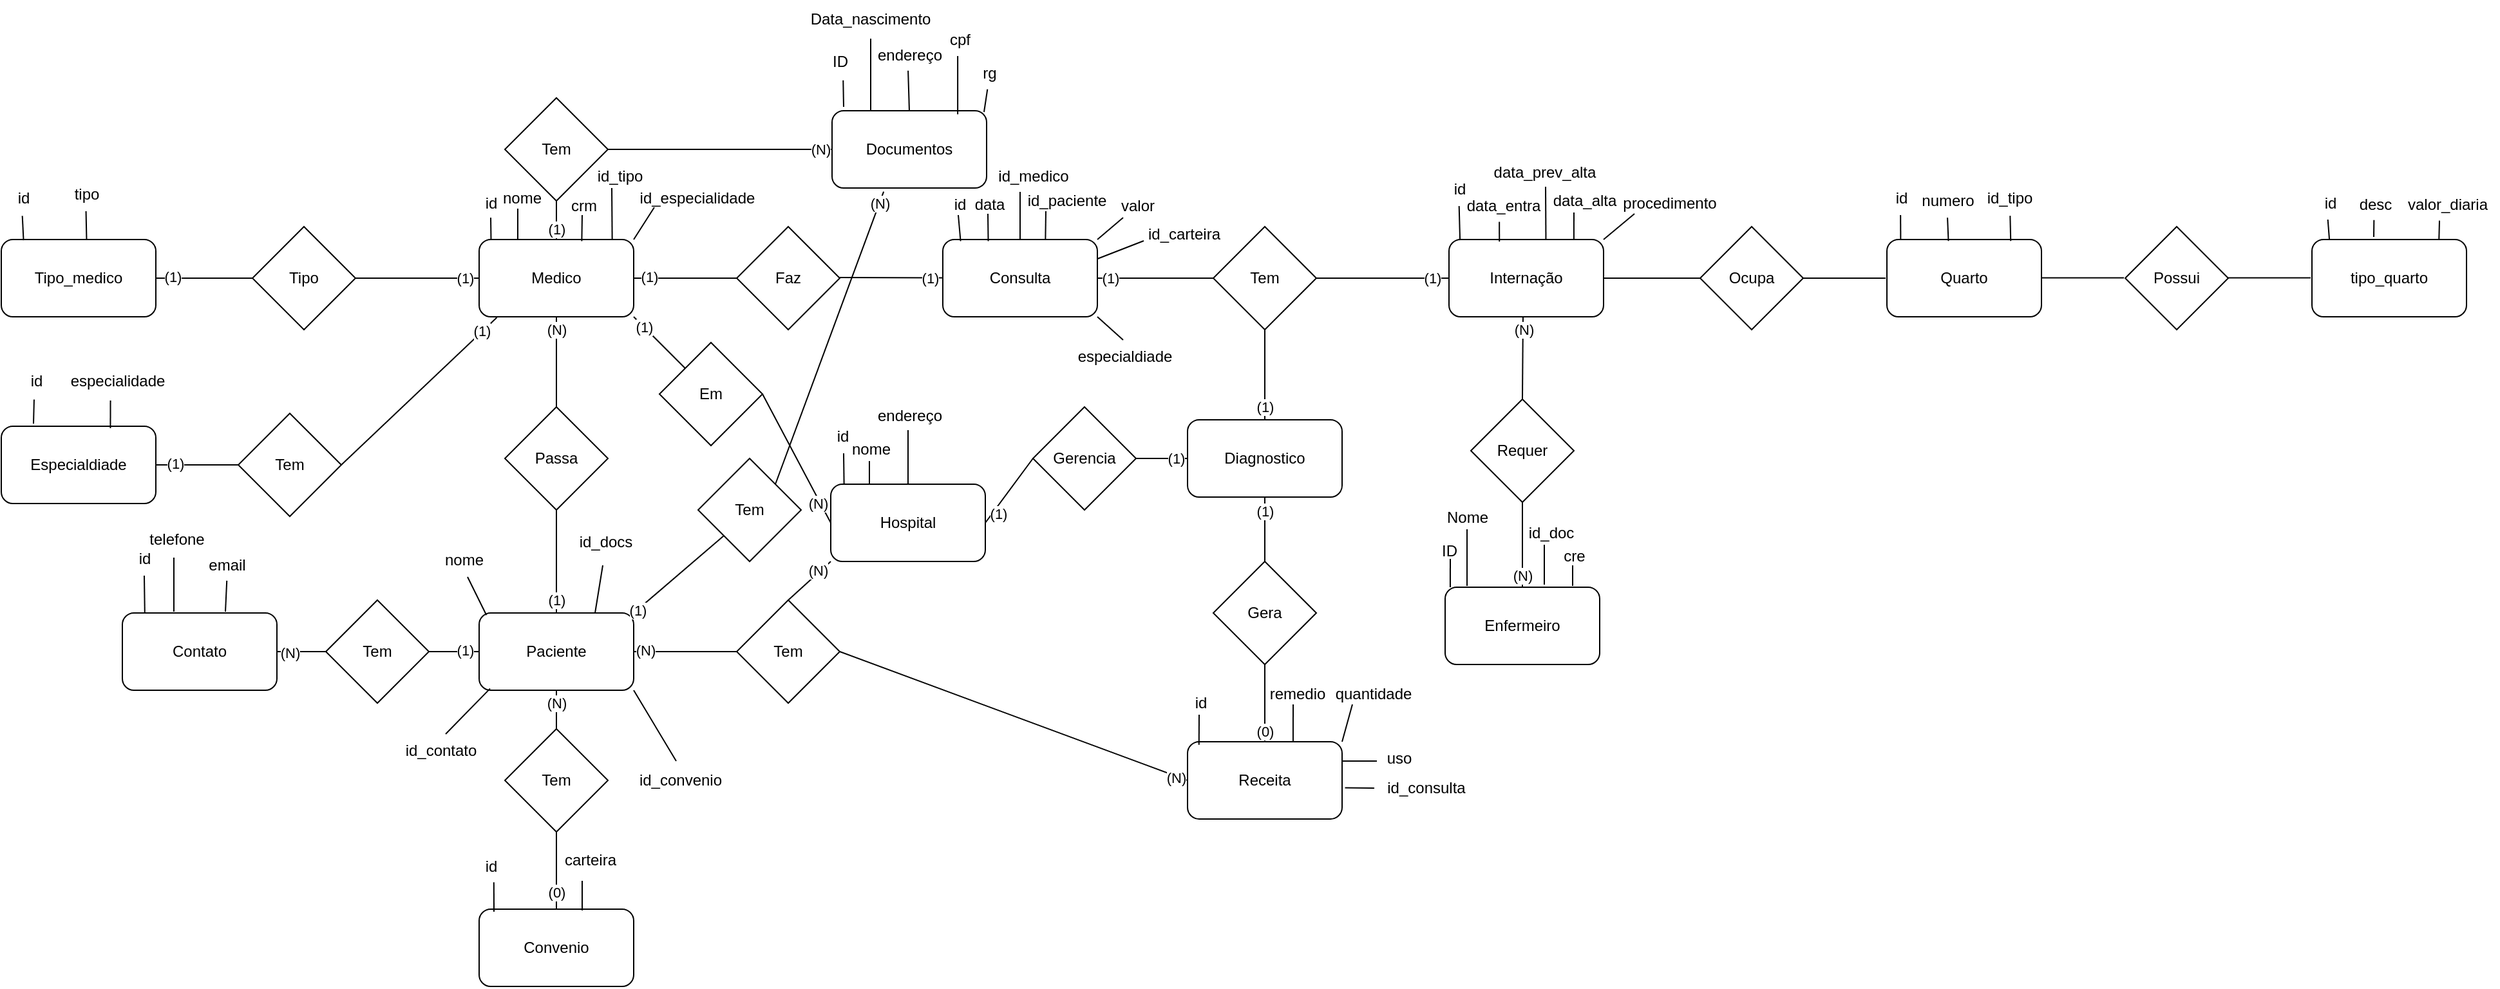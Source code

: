 <mxfile version="21.3.0" type="device">
  <diagram id="C5RBs43oDa-KdzZeNtuy" name="Page-1">
    <mxGraphModel dx="2532" dy="1683" grid="0" gridSize="10" guides="1" tooltips="1" connect="1" arrows="1" fold="1" page="0" pageScale="1" pageWidth="827" pageHeight="1169" math="0" shadow="0">
      <root>
        <mxCell id="WIyWlLk6GJQsqaUBKTNV-0" />
        <mxCell id="WIyWlLk6GJQsqaUBKTNV-1" parent="WIyWlLk6GJQsqaUBKTNV-0" />
        <mxCell id="XLs1MbDZU_l78vJKN4ay-0" value="Medico" style="rounded=1;whiteSpace=wrap;html=1;" vertex="1" parent="WIyWlLk6GJQsqaUBKTNV-1">
          <mxGeometry x="20" y="120" width="120" height="60" as="geometry" />
        </mxCell>
        <mxCell id="XLs1MbDZU_l78vJKN4ay-1" value="" style="endArrow=none;html=1;rounded=0;exitX=1;exitY=0.5;exitDx=0;exitDy=0;" edge="1" parent="WIyWlLk6GJQsqaUBKTNV-1" source="XLs1MbDZU_l78vJKN4ay-0" target="XLs1MbDZU_l78vJKN4ay-2">
          <mxGeometry width="50" height="50" relative="1" as="geometry">
            <mxPoint x="330" y="450" as="sourcePoint" />
            <mxPoint x="260" y="150" as="targetPoint" />
          </mxGeometry>
        </mxCell>
        <mxCell id="XLs1MbDZU_l78vJKN4ay-41" value="(1)" style="edgeLabel;html=1;align=center;verticalAlign=middle;resizable=0;points=[];" vertex="1" connectable="0" parent="XLs1MbDZU_l78vJKN4ay-1">
          <mxGeometry x="-0.714" y="1" relative="1" as="geometry">
            <mxPoint as="offset" />
          </mxGeometry>
        </mxCell>
        <mxCell id="XLs1MbDZU_l78vJKN4ay-2" value="Faz" style="rhombus;whiteSpace=wrap;html=1;" vertex="1" parent="WIyWlLk6GJQsqaUBKTNV-1">
          <mxGeometry x="220" y="110" width="80" height="80" as="geometry" />
        </mxCell>
        <mxCell id="XLs1MbDZU_l78vJKN4ay-3" value="" style="endArrow=none;html=1;rounded=0;exitX=1;exitY=0.5;exitDx=0;exitDy=0;" edge="1" parent="WIyWlLk6GJQsqaUBKTNV-1" target="XLs1MbDZU_l78vJKN4ay-4">
          <mxGeometry width="50" height="50" relative="1" as="geometry">
            <mxPoint x="300" y="149.5" as="sourcePoint" />
            <mxPoint x="380" y="149.5" as="targetPoint" />
          </mxGeometry>
        </mxCell>
        <mxCell id="XLs1MbDZU_l78vJKN4ay-42" value="(1)" style="edgeLabel;html=1;align=center;verticalAlign=middle;resizable=0;points=[];" vertex="1" connectable="0" parent="XLs1MbDZU_l78vJKN4ay-3">
          <mxGeometry x="0.822" relative="1" as="geometry">
            <mxPoint x="-3" as="offset" />
          </mxGeometry>
        </mxCell>
        <mxCell id="XLs1MbDZU_l78vJKN4ay-4" value="Consulta" style="rounded=1;whiteSpace=wrap;html=1;" vertex="1" parent="WIyWlLk6GJQsqaUBKTNV-1">
          <mxGeometry x="380" y="120" width="120" height="60" as="geometry" />
        </mxCell>
        <mxCell id="XLs1MbDZU_l78vJKN4ay-5" value="" style="endArrow=none;html=1;rounded=0;entryX=1;entryY=0.5;entryDx=0;entryDy=0;exitX=0;exitY=0.5;exitDx=0;exitDy=0;" edge="1" parent="WIyWlLk6GJQsqaUBKTNV-1" source="XLs1MbDZU_l78vJKN4ay-6" target="XLs1MbDZU_l78vJKN4ay-4">
          <mxGeometry width="50" height="50" relative="1" as="geometry">
            <mxPoint x="500" y="250" as="sourcePoint" />
            <mxPoint x="450" y="160" as="targetPoint" />
          </mxGeometry>
        </mxCell>
        <mxCell id="XLs1MbDZU_l78vJKN4ay-43" value="(1)" style="edgeLabel;html=1;align=center;verticalAlign=middle;resizable=0;points=[];" vertex="1" connectable="0" parent="XLs1MbDZU_l78vJKN4ay-5">
          <mxGeometry x="0.873" y="-1" relative="1" as="geometry">
            <mxPoint x="4" y="1" as="offset" />
          </mxGeometry>
        </mxCell>
        <mxCell id="XLs1MbDZU_l78vJKN4ay-6" value="Tem" style="rhombus;whiteSpace=wrap;html=1;" vertex="1" parent="WIyWlLk6GJQsqaUBKTNV-1">
          <mxGeometry x="590" y="110" width="80" height="80" as="geometry" />
        </mxCell>
        <mxCell id="XLs1MbDZU_l78vJKN4ay-7" value="" style="endArrow=none;html=1;rounded=0;entryX=0.5;entryY=1;entryDx=0;entryDy=0;" edge="1" parent="WIyWlLk6GJQsqaUBKTNV-1" source="XLs1MbDZU_l78vJKN4ay-8" target="XLs1MbDZU_l78vJKN4ay-6">
          <mxGeometry width="50" height="50" relative="1" as="geometry">
            <mxPoint x="499.5" y="390" as="sourcePoint" />
            <mxPoint x="499.5" y="320" as="targetPoint" />
          </mxGeometry>
        </mxCell>
        <mxCell id="XLs1MbDZU_l78vJKN4ay-44" value="(1)" style="edgeLabel;html=1;align=center;verticalAlign=middle;resizable=0;points=[];" vertex="1" connectable="0" parent="XLs1MbDZU_l78vJKN4ay-7">
          <mxGeometry x="-0.827" relative="1" as="geometry">
            <mxPoint y="-4" as="offset" />
          </mxGeometry>
        </mxCell>
        <mxCell id="XLs1MbDZU_l78vJKN4ay-8" value="Diagnostico" style="rounded=1;whiteSpace=wrap;html=1;" vertex="1" parent="WIyWlLk6GJQsqaUBKTNV-1">
          <mxGeometry x="570" y="260" width="120" height="60" as="geometry" />
        </mxCell>
        <mxCell id="XLs1MbDZU_l78vJKN4ay-9" value="" style="endArrow=none;html=1;rounded=0;entryX=0.5;entryY=1;entryDx=0;entryDy=0;exitX=0.5;exitY=0;exitDx=0;exitDy=0;" edge="1" parent="WIyWlLk6GJQsqaUBKTNV-1" source="XLs1MbDZU_l78vJKN4ay-10" target="XLs1MbDZU_l78vJKN4ay-0">
          <mxGeometry width="50" height="50" relative="1" as="geometry">
            <mxPoint x="80" y="260" as="sourcePoint" />
            <mxPoint x="440" y="400" as="targetPoint" />
          </mxGeometry>
        </mxCell>
        <mxCell id="XLs1MbDZU_l78vJKN4ay-40" value="(N)" style="edgeLabel;html=1;align=center;verticalAlign=middle;resizable=0;points=[];" vertex="1" connectable="0" parent="XLs1MbDZU_l78vJKN4ay-9">
          <mxGeometry x="0.839" relative="1" as="geometry">
            <mxPoint y="4" as="offset" />
          </mxGeometry>
        </mxCell>
        <mxCell id="XLs1MbDZU_l78vJKN4ay-10" value="Passa" style="rhombus;whiteSpace=wrap;html=1;" vertex="1" parent="WIyWlLk6GJQsqaUBKTNV-1">
          <mxGeometry x="40" y="250" width="80" height="80" as="geometry" />
        </mxCell>
        <mxCell id="XLs1MbDZU_l78vJKN4ay-11" value="Paciente" style="rounded=1;whiteSpace=wrap;html=1;" vertex="1" parent="WIyWlLk6GJQsqaUBKTNV-1">
          <mxGeometry x="20" y="410" width="120" height="60" as="geometry" />
        </mxCell>
        <mxCell id="XLs1MbDZU_l78vJKN4ay-12" value="" style="endArrow=none;html=1;rounded=0;entryX=0.5;entryY=1;entryDx=0;entryDy=0;" edge="1" parent="WIyWlLk6GJQsqaUBKTNV-1">
          <mxGeometry width="50" height="50" relative="1" as="geometry">
            <mxPoint x="80" y="410" as="sourcePoint" />
            <mxPoint x="80" y="330" as="targetPoint" />
          </mxGeometry>
        </mxCell>
        <mxCell id="XLs1MbDZU_l78vJKN4ay-39" value="(1)" style="edgeLabel;html=1;align=center;verticalAlign=middle;resizable=0;points=[];" vertex="1" connectable="0" parent="XLs1MbDZU_l78vJKN4ay-12">
          <mxGeometry x="-0.752" y="-1" relative="1" as="geometry">
            <mxPoint x="-1" as="offset" />
          </mxGeometry>
        </mxCell>
        <mxCell id="XLs1MbDZU_l78vJKN4ay-13" value="" style="endArrow=none;html=1;rounded=0;exitX=0.5;exitY=0;exitDx=0;exitDy=0;entryX=0;entryY=1;entryDx=0;entryDy=0;" edge="1" parent="WIyWlLk6GJQsqaUBKTNV-1" source="XLs1MbDZU_l78vJKN4ay-14" target="XLs1MbDZU_l78vJKN4ay-15">
          <mxGeometry width="50" height="50" relative="1" as="geometry">
            <mxPoint x="630" y="390" as="sourcePoint" />
            <mxPoint x="640" y="200" as="targetPoint" />
          </mxGeometry>
        </mxCell>
        <mxCell id="XLs1MbDZU_l78vJKN4ay-52" value="(N)" style="edgeLabel;html=1;align=center;verticalAlign=middle;resizable=0;points=[];" vertex="1" connectable="0" parent="XLs1MbDZU_l78vJKN4ay-13">
          <mxGeometry x="0.825" y="-1" relative="1" as="geometry">
            <mxPoint x="-8" y="3" as="offset" />
          </mxGeometry>
        </mxCell>
        <mxCell id="XLs1MbDZU_l78vJKN4ay-14" value="Tem" style="rhombus;whiteSpace=wrap;html=1;" vertex="1" parent="WIyWlLk6GJQsqaUBKTNV-1">
          <mxGeometry x="220" y="400" width="80" height="80" as="geometry" />
        </mxCell>
        <mxCell id="XLs1MbDZU_l78vJKN4ay-15" value="Hospital" style="rounded=1;whiteSpace=wrap;html=1;" vertex="1" parent="WIyWlLk6GJQsqaUBKTNV-1">
          <mxGeometry x="293" y="310" width="120" height="60" as="geometry" />
        </mxCell>
        <mxCell id="XLs1MbDZU_l78vJKN4ay-16" value="" style="endArrow=none;html=1;rounded=0;exitX=1;exitY=0.5;exitDx=0;exitDy=0;entryX=0;entryY=0.5;entryDx=0;entryDy=0;" edge="1" parent="WIyWlLk6GJQsqaUBKTNV-1" source="XLs1MbDZU_l78vJKN4ay-11" target="XLs1MbDZU_l78vJKN4ay-14">
          <mxGeometry width="50" height="50" relative="1" as="geometry">
            <mxPoint x="280" y="450" as="sourcePoint" />
            <mxPoint x="190" y="440" as="targetPoint" />
          </mxGeometry>
        </mxCell>
        <mxCell id="XLs1MbDZU_l78vJKN4ay-50" value="(N)" style="edgeLabel;html=1;align=center;verticalAlign=middle;resizable=0;points=[];" vertex="1" connectable="0" parent="XLs1MbDZU_l78vJKN4ay-16">
          <mxGeometry x="-0.786" y="1" relative="1" as="geometry">
            <mxPoint as="offset" />
          </mxGeometry>
        </mxCell>
        <mxCell id="XLs1MbDZU_l78vJKN4ay-17" value="" style="endArrow=none;html=1;rounded=0;entryX=1;entryY=1;entryDx=0;entryDy=0;exitX=0;exitY=0;exitDx=0;exitDy=0;" edge="1" parent="WIyWlLk6GJQsqaUBKTNV-1" source="XLs1MbDZU_l78vJKN4ay-18" target="XLs1MbDZU_l78vJKN4ay-0">
          <mxGeometry width="50" height="50" relative="1" as="geometry">
            <mxPoint x="210" y="230" as="sourcePoint" />
            <mxPoint x="440" y="400" as="targetPoint" />
          </mxGeometry>
        </mxCell>
        <mxCell id="XLs1MbDZU_l78vJKN4ay-18" value="Em" style="rhombus;whiteSpace=wrap;html=1;" vertex="1" parent="WIyWlLk6GJQsqaUBKTNV-1">
          <mxGeometry x="160" y="200" width="80" height="80" as="geometry" />
        </mxCell>
        <mxCell id="XLs1MbDZU_l78vJKN4ay-19" value="" style="endArrow=none;html=1;rounded=0;entryX=1;entryY=0.5;entryDx=0;entryDy=0;exitX=0;exitY=0.5;exitDx=0;exitDy=0;" edge="1" parent="WIyWlLk6GJQsqaUBKTNV-1" source="XLs1MbDZU_l78vJKN4ay-15" target="XLs1MbDZU_l78vJKN4ay-18">
          <mxGeometry width="50" height="50" relative="1" as="geometry">
            <mxPoint x="390" y="450" as="sourcePoint" />
            <mxPoint x="440" y="400" as="targetPoint" />
          </mxGeometry>
        </mxCell>
        <mxCell id="XLs1MbDZU_l78vJKN4ay-51" value="(N)" style="edgeLabel;html=1;align=center;verticalAlign=middle;resizable=0;points=[];" vertex="1" connectable="0" parent="XLs1MbDZU_l78vJKN4ay-19">
          <mxGeometry x="-0.784" relative="1" as="geometry">
            <mxPoint x="-5" y="-5" as="offset" />
          </mxGeometry>
        </mxCell>
        <mxCell id="XLs1MbDZU_l78vJKN4ay-20" value="Gerencia" style="rhombus;whiteSpace=wrap;html=1;" vertex="1" parent="WIyWlLk6GJQsqaUBKTNV-1">
          <mxGeometry x="450" y="250" width="80" height="80" as="geometry" />
        </mxCell>
        <mxCell id="XLs1MbDZU_l78vJKN4ay-21" value="" style="endArrow=none;html=1;rounded=0;entryX=0;entryY=0.5;entryDx=0;entryDy=0;exitX=1;exitY=0.5;exitDx=0;exitDy=0;" edge="1" parent="WIyWlLk6GJQsqaUBKTNV-1" source="XLs1MbDZU_l78vJKN4ay-15" target="XLs1MbDZU_l78vJKN4ay-20">
          <mxGeometry width="50" height="50" relative="1" as="geometry">
            <mxPoint x="390" y="450" as="sourcePoint" />
            <mxPoint x="440" y="400" as="targetPoint" />
          </mxGeometry>
        </mxCell>
        <mxCell id="XLs1MbDZU_l78vJKN4ay-46" value="(1)" style="edgeLabel;html=1;align=center;verticalAlign=middle;resizable=0;points=[];" vertex="1" connectable="0" parent="XLs1MbDZU_l78vJKN4ay-21">
          <mxGeometry x="-0.691" relative="1" as="geometry">
            <mxPoint x="4" as="offset" />
          </mxGeometry>
        </mxCell>
        <mxCell id="XLs1MbDZU_l78vJKN4ay-22" value="" style="endArrow=none;html=1;rounded=0;entryX=0;entryY=0.5;entryDx=0;entryDy=0;exitX=1;exitY=0.5;exitDx=0;exitDy=0;" edge="1" parent="WIyWlLk6GJQsqaUBKTNV-1" source="XLs1MbDZU_l78vJKN4ay-20" target="XLs1MbDZU_l78vJKN4ay-8">
          <mxGeometry width="50" height="50" relative="1" as="geometry">
            <mxPoint x="420" y="300" as="sourcePoint" />
            <mxPoint x="460" y="300" as="targetPoint" />
          </mxGeometry>
        </mxCell>
        <mxCell id="XLs1MbDZU_l78vJKN4ay-45" value="(1)" style="edgeLabel;html=1;align=center;verticalAlign=middle;resizable=0;points=[];" vertex="1" connectable="0" parent="XLs1MbDZU_l78vJKN4ay-22">
          <mxGeometry x="0.548" relative="1" as="geometry">
            <mxPoint as="offset" />
          </mxGeometry>
        </mxCell>
        <mxCell id="XLs1MbDZU_l78vJKN4ay-23" value="Gera" style="rhombus;whiteSpace=wrap;html=1;" vertex="1" parent="WIyWlLk6GJQsqaUBKTNV-1">
          <mxGeometry x="590" y="370" width="80" height="80" as="geometry" />
        </mxCell>
        <mxCell id="XLs1MbDZU_l78vJKN4ay-24" value="" style="endArrow=none;html=1;rounded=0;exitX=0.5;exitY=1;exitDx=0;exitDy=0;" edge="1" parent="WIyWlLk6GJQsqaUBKTNV-1" source="XLs1MbDZU_l78vJKN4ay-8" target="XLs1MbDZU_l78vJKN4ay-23">
          <mxGeometry width="50" height="50" relative="1" as="geometry">
            <mxPoint x="640" y="270" as="sourcePoint" />
            <mxPoint x="630" y="350" as="targetPoint" />
          </mxGeometry>
        </mxCell>
        <mxCell id="XLs1MbDZU_l78vJKN4ay-47" value="(1)" style="edgeLabel;html=1;align=center;verticalAlign=middle;resizable=0;points=[];" vertex="1" connectable="0" parent="XLs1MbDZU_l78vJKN4ay-24">
          <mxGeometry x="-0.785" relative="1" as="geometry">
            <mxPoint y="5" as="offset" />
          </mxGeometry>
        </mxCell>
        <mxCell id="XLs1MbDZU_l78vJKN4ay-25" value="Receita" style="rounded=1;whiteSpace=wrap;html=1;" vertex="1" parent="WIyWlLk6GJQsqaUBKTNV-1">
          <mxGeometry x="570" y="510" width="120" height="60" as="geometry" />
        </mxCell>
        <mxCell id="XLs1MbDZU_l78vJKN4ay-27" value="" style="endArrow=none;html=1;rounded=0;entryX=0;entryY=0.5;entryDx=0;entryDy=0;exitX=1;exitY=0.5;exitDx=0;exitDy=0;" edge="1" parent="WIyWlLk6GJQsqaUBKTNV-1" source="XLs1MbDZU_l78vJKN4ay-14" target="XLs1MbDZU_l78vJKN4ay-25">
          <mxGeometry width="50" height="50" relative="1" as="geometry">
            <mxPoint x="390" y="450" as="sourcePoint" />
            <mxPoint x="440" y="400" as="targetPoint" />
          </mxGeometry>
        </mxCell>
        <mxCell id="XLs1MbDZU_l78vJKN4ay-49" value="(N)" style="edgeLabel;html=1;align=center;verticalAlign=middle;resizable=0;points=[];" vertex="1" connectable="0" parent="XLs1MbDZU_l78vJKN4ay-27">
          <mxGeometry x="0.953" relative="1" as="geometry">
            <mxPoint x="-3" as="offset" />
          </mxGeometry>
        </mxCell>
        <mxCell id="XLs1MbDZU_l78vJKN4ay-28" value="" style="endArrow=none;html=1;rounded=0;entryX=0.5;entryY=1;entryDx=0;entryDy=0;exitX=0.5;exitY=0;exitDx=0;exitDy=0;" edge="1" parent="WIyWlLk6GJQsqaUBKTNV-1" source="XLs1MbDZU_l78vJKN4ay-25" target="XLs1MbDZU_l78vJKN4ay-23">
          <mxGeometry width="50" height="50" relative="1" as="geometry">
            <mxPoint x="390" y="450" as="sourcePoint" />
            <mxPoint x="440" y="400" as="targetPoint" />
          </mxGeometry>
        </mxCell>
        <mxCell id="XLs1MbDZU_l78vJKN4ay-48" value="(0)" style="edgeLabel;html=1;align=center;verticalAlign=middle;resizable=0;points=[];" vertex="1" connectable="0" parent="XLs1MbDZU_l78vJKN4ay-28">
          <mxGeometry x="-0.719" relative="1" as="geometry">
            <mxPoint as="offset" />
          </mxGeometry>
        </mxCell>
        <mxCell id="XLs1MbDZU_l78vJKN4ay-33" value="Tem" style="rhombus;whiteSpace=wrap;html=1;" vertex="1" parent="WIyWlLk6GJQsqaUBKTNV-1">
          <mxGeometry x="40" y="500" width="80" height="80" as="geometry" />
        </mxCell>
        <mxCell id="XLs1MbDZU_l78vJKN4ay-34" value="" style="endArrow=none;html=1;rounded=0;exitX=0.5;exitY=0;exitDx=0;exitDy=0;entryX=0.5;entryY=1;entryDx=0;entryDy=0;" edge="1" parent="WIyWlLk6GJQsqaUBKTNV-1" source="XLs1MbDZU_l78vJKN4ay-33" target="XLs1MbDZU_l78vJKN4ay-11">
          <mxGeometry width="50" height="50" relative="1" as="geometry">
            <mxPoint x="230" y="410" as="sourcePoint" />
            <mxPoint x="280" y="360" as="targetPoint" />
          </mxGeometry>
        </mxCell>
        <mxCell id="XLs1MbDZU_l78vJKN4ay-38" value="(N)" style="edgeLabel;html=1;align=center;verticalAlign=middle;resizable=0;points=[];" vertex="1" connectable="0" parent="XLs1MbDZU_l78vJKN4ay-34">
          <mxGeometry x="0.482" relative="1" as="geometry">
            <mxPoint y="2" as="offset" />
          </mxGeometry>
        </mxCell>
        <mxCell id="XLs1MbDZU_l78vJKN4ay-35" value="Convenio" style="rounded=1;whiteSpace=wrap;html=1;" vertex="1" parent="WIyWlLk6GJQsqaUBKTNV-1">
          <mxGeometry x="20" y="640" width="120" height="60" as="geometry" />
        </mxCell>
        <mxCell id="XLs1MbDZU_l78vJKN4ay-36" value="" style="endArrow=none;html=1;rounded=0;exitX=0.5;exitY=0;exitDx=0;exitDy=0;entryX=0.5;entryY=1;entryDx=0;entryDy=0;" edge="1" parent="WIyWlLk6GJQsqaUBKTNV-1" source="XLs1MbDZU_l78vJKN4ay-35" target="XLs1MbDZU_l78vJKN4ay-33">
          <mxGeometry width="50" height="50" relative="1" as="geometry">
            <mxPoint x="220" y="580" as="sourcePoint" />
            <mxPoint x="270" y="530" as="targetPoint" />
          </mxGeometry>
        </mxCell>
        <mxCell id="XLs1MbDZU_l78vJKN4ay-37" value="(0)" style="edgeLabel;html=1;align=center;verticalAlign=middle;resizable=0;points=[];" vertex="1" connectable="0" parent="XLs1MbDZU_l78vJKN4ay-36">
          <mxGeometry x="-0.567" y="-1" relative="1" as="geometry">
            <mxPoint x="-1" as="offset" />
          </mxGeometry>
        </mxCell>
        <mxCell id="XLs1MbDZU_l78vJKN4ay-53" value="Documentos" style="rounded=1;whiteSpace=wrap;html=1;" vertex="1" parent="WIyWlLk6GJQsqaUBKTNV-1">
          <mxGeometry x="294" y="20" width="120" height="60" as="geometry" />
        </mxCell>
        <mxCell id="XLs1MbDZU_l78vJKN4ay-64" value="(1)" style="edgeLabel;html=1;align=center;verticalAlign=middle;resizable=0;points=[];" vertex="1" connectable="0" parent="WIyWlLk6GJQsqaUBKTNV-1">
          <mxGeometry x="161" y="159" as="geometry">
            <mxPoint x="-13" y="29" as="offset" />
          </mxGeometry>
        </mxCell>
        <mxCell id="XLs1MbDZU_l78vJKN4ay-73" value="Tem" style="rhombus;whiteSpace=wrap;html=1;" vertex="1" parent="WIyWlLk6GJQsqaUBKTNV-1">
          <mxGeometry x="40" y="10" width="80" height="80" as="geometry" />
        </mxCell>
        <mxCell id="XLs1MbDZU_l78vJKN4ay-74" value="" style="endArrow=none;html=1;rounded=0;exitX=0.5;exitY=0;exitDx=0;exitDy=0;entryX=0.5;entryY=1;entryDx=0;entryDy=0;" edge="1" parent="WIyWlLk6GJQsqaUBKTNV-1" source="XLs1MbDZU_l78vJKN4ay-0" target="XLs1MbDZU_l78vJKN4ay-73">
          <mxGeometry width="50" height="50" relative="1" as="geometry">
            <mxPoint x="180" y="130" as="sourcePoint" />
            <mxPoint x="230" y="80" as="targetPoint" />
          </mxGeometry>
        </mxCell>
        <mxCell id="XLs1MbDZU_l78vJKN4ay-76" value="(1)" style="edgeLabel;html=1;align=center;verticalAlign=middle;resizable=0;points=[];" vertex="1" connectable="0" parent="XLs1MbDZU_l78vJKN4ay-74">
          <mxGeometry x="-0.685" relative="1" as="geometry">
            <mxPoint y="-4" as="offset" />
          </mxGeometry>
        </mxCell>
        <mxCell id="XLs1MbDZU_l78vJKN4ay-75" value="" style="endArrow=none;html=1;rounded=0;entryX=0;entryY=0.5;entryDx=0;entryDy=0;exitX=1;exitY=0.5;exitDx=0;exitDy=0;" edge="1" parent="WIyWlLk6GJQsqaUBKTNV-1" source="XLs1MbDZU_l78vJKN4ay-73" target="XLs1MbDZU_l78vJKN4ay-53">
          <mxGeometry width="50" height="50" relative="1" as="geometry">
            <mxPoint x="180" y="130" as="sourcePoint" />
            <mxPoint x="230" y="80" as="targetPoint" />
          </mxGeometry>
        </mxCell>
        <mxCell id="XLs1MbDZU_l78vJKN4ay-77" value="(N)" style="edgeLabel;html=1;align=center;verticalAlign=middle;resizable=0;points=[];" vertex="1" connectable="0" parent="XLs1MbDZU_l78vJKN4ay-75">
          <mxGeometry x="0.895" relative="1" as="geometry">
            <mxPoint as="offset" />
          </mxGeometry>
        </mxCell>
        <mxCell id="XLs1MbDZU_l78vJKN4ay-78" value="" style="endArrow=none;html=1;rounded=0;exitX=1;exitY=0;exitDx=0;exitDy=0;entryX=0.334;entryY=1.047;entryDx=0;entryDy=0;entryPerimeter=0;" edge="1" parent="WIyWlLk6GJQsqaUBKTNV-1" source="XLs1MbDZU_l78vJKN4ay-80" target="XLs1MbDZU_l78vJKN4ay-53">
          <mxGeometry width="50" height="50" relative="1" as="geometry">
            <mxPoint x="320" y="260" as="sourcePoint" />
            <mxPoint x="330" y="230" as="targetPoint" />
          </mxGeometry>
        </mxCell>
        <mxCell id="XLs1MbDZU_l78vJKN4ay-81" value="" style="endArrow=none;html=1;rounded=0;exitX=1;exitY=0;exitDx=0;exitDy=0;entryX=0;entryY=1;entryDx=0;entryDy=0;" edge="1" parent="WIyWlLk6GJQsqaUBKTNV-1" source="XLs1MbDZU_l78vJKN4ay-11" target="XLs1MbDZU_l78vJKN4ay-80">
          <mxGeometry width="50" height="50" relative="1" as="geometry">
            <mxPoint x="140" y="410" as="sourcePoint" />
            <mxPoint x="333" y="230" as="targetPoint" />
          </mxGeometry>
        </mxCell>
        <mxCell id="XLs1MbDZU_l78vJKN4ay-82" value="(1)" style="edgeLabel;html=1;align=center;verticalAlign=middle;resizable=0;points=[];" vertex="1" connectable="0" parent="XLs1MbDZU_l78vJKN4ay-81">
          <mxGeometry x="-0.922" relative="1" as="geometry">
            <mxPoint as="offset" />
          </mxGeometry>
        </mxCell>
        <mxCell id="XLs1MbDZU_l78vJKN4ay-80" value="Tem" style="rhombus;whiteSpace=wrap;html=1;" vertex="1" parent="WIyWlLk6GJQsqaUBKTNV-1">
          <mxGeometry x="190" y="290" width="80" height="80" as="geometry" />
        </mxCell>
        <mxCell id="XLs1MbDZU_l78vJKN4ay-84" value="(N)" style="edgeLabel;html=1;align=center;verticalAlign=middle;resizable=0;points=[];" vertex="1" connectable="0" parent="WIyWlLk6GJQsqaUBKTNV-1">
          <mxGeometry x="351.0" y="80.996" as="geometry">
            <mxPoint x="-20" y="11" as="offset" />
          </mxGeometry>
        </mxCell>
        <mxCell id="XLs1MbDZU_l78vJKN4ay-142" value="Tipo_medico" style="rounded=1;whiteSpace=wrap;html=1;" vertex="1" parent="WIyWlLk6GJQsqaUBKTNV-1">
          <mxGeometry x="-351" y="120" width="120" height="60" as="geometry" />
        </mxCell>
        <mxCell id="XLs1MbDZU_l78vJKN4ay-143" value="Tipo" style="rhombus;whiteSpace=wrap;html=1;" vertex="1" parent="WIyWlLk6GJQsqaUBKTNV-1">
          <mxGeometry x="-156" y="110" width="80" height="80" as="geometry" />
        </mxCell>
        <mxCell id="XLs1MbDZU_l78vJKN4ay-144" value="" style="endArrow=none;html=1;rounded=0;entryX=0;entryY=0.5;entryDx=0;entryDy=0;exitX=1;exitY=0.5;exitDx=0;exitDy=0;" edge="1" parent="WIyWlLk6GJQsqaUBKTNV-1" source="XLs1MbDZU_l78vJKN4ay-143" target="XLs1MbDZU_l78vJKN4ay-0">
          <mxGeometry width="50" height="50" relative="1" as="geometry">
            <mxPoint x="-11" y="233" as="sourcePoint" />
            <mxPoint x="39" y="183" as="targetPoint" />
          </mxGeometry>
        </mxCell>
        <mxCell id="XLs1MbDZU_l78vJKN4ay-146" value="(1)" style="edgeLabel;html=1;align=center;verticalAlign=middle;resizable=0;points=[];" vertex="1" connectable="0" parent="XLs1MbDZU_l78vJKN4ay-144">
          <mxGeometry x="0.762" relative="1" as="geometry">
            <mxPoint as="offset" />
          </mxGeometry>
        </mxCell>
        <mxCell id="XLs1MbDZU_l78vJKN4ay-145" value="" style="endArrow=none;html=1;rounded=0;exitX=1;exitY=0.5;exitDx=0;exitDy=0;entryX=0;entryY=0.5;entryDx=0;entryDy=0;" edge="1" parent="WIyWlLk6GJQsqaUBKTNV-1" source="XLs1MbDZU_l78vJKN4ay-142" target="XLs1MbDZU_l78vJKN4ay-143">
          <mxGeometry width="50" height="50" relative="1" as="geometry">
            <mxPoint x="-11" y="233" as="sourcePoint" />
            <mxPoint x="39" y="183" as="targetPoint" />
          </mxGeometry>
        </mxCell>
        <mxCell id="XLs1MbDZU_l78vJKN4ay-147" value="(1)" style="edgeLabel;html=1;align=center;verticalAlign=middle;resizable=0;points=[];" vertex="1" connectable="0" parent="XLs1MbDZU_l78vJKN4ay-145">
          <mxGeometry x="-0.656" y="1" relative="1" as="geometry">
            <mxPoint as="offset" />
          </mxGeometry>
        </mxCell>
        <mxCell id="XLs1MbDZU_l78vJKN4ay-148" value="Especialdiade" style="rounded=1;whiteSpace=wrap;html=1;" vertex="1" parent="WIyWlLk6GJQsqaUBKTNV-1">
          <mxGeometry x="-351" y="265" width="120" height="60" as="geometry" />
        </mxCell>
        <mxCell id="XLs1MbDZU_l78vJKN4ay-149" value="Tem" style="rhombus;whiteSpace=wrap;html=1;" vertex="1" parent="WIyWlLk6GJQsqaUBKTNV-1">
          <mxGeometry x="-167" y="255" width="80" height="80" as="geometry" />
        </mxCell>
        <mxCell id="XLs1MbDZU_l78vJKN4ay-150" value="" style="endArrow=none;html=1;rounded=0;exitX=1;exitY=0.5;exitDx=0;exitDy=0;entryX=0.115;entryY=1.009;entryDx=0;entryDy=0;entryPerimeter=0;" edge="1" parent="WIyWlLk6GJQsqaUBKTNV-1" source="XLs1MbDZU_l78vJKN4ay-149" target="XLs1MbDZU_l78vJKN4ay-0">
          <mxGeometry width="50" height="50" relative="1" as="geometry">
            <mxPoint x="-11" y="233" as="sourcePoint" />
            <mxPoint x="39" y="183" as="targetPoint" />
          </mxGeometry>
        </mxCell>
        <mxCell id="XLs1MbDZU_l78vJKN4ay-152" value="(1)" style="edgeLabel;html=1;align=center;verticalAlign=middle;resizable=0;points=[];" vertex="1" connectable="0" parent="XLs1MbDZU_l78vJKN4ay-150">
          <mxGeometry x="0.824" y="-1" relative="1" as="geometry">
            <mxPoint x="-2" as="offset" />
          </mxGeometry>
        </mxCell>
        <mxCell id="XLs1MbDZU_l78vJKN4ay-151" value="" style="endArrow=none;html=1;rounded=0;exitX=1;exitY=0.5;exitDx=0;exitDy=0;entryX=0;entryY=0.5;entryDx=0;entryDy=0;" edge="1" parent="WIyWlLk6GJQsqaUBKTNV-1" source="XLs1MbDZU_l78vJKN4ay-148" target="XLs1MbDZU_l78vJKN4ay-149">
          <mxGeometry width="50" height="50" relative="1" as="geometry">
            <mxPoint x="-11" y="233" as="sourcePoint" />
            <mxPoint x="39" y="183" as="targetPoint" />
          </mxGeometry>
        </mxCell>
        <mxCell id="XLs1MbDZU_l78vJKN4ay-153" value="(1)" style="edgeLabel;html=1;align=center;verticalAlign=middle;resizable=0;points=[];" vertex="1" connectable="0" parent="XLs1MbDZU_l78vJKN4ay-151">
          <mxGeometry x="-0.551" y="1" relative="1" as="geometry">
            <mxPoint as="offset" />
          </mxGeometry>
        </mxCell>
        <mxCell id="XLs1MbDZU_l78vJKN4ay-154" value="" style="endArrow=none;html=1;rounded=0;exitX=0.25;exitY=0;exitDx=0;exitDy=0;" edge="1" parent="WIyWlLk6GJQsqaUBKTNV-1" source="XLs1MbDZU_l78vJKN4ay-53" target="XLs1MbDZU_l78vJKN4ay-155">
          <mxGeometry width="50" height="50" relative="1" as="geometry">
            <mxPoint x="309" y="20" as="sourcePoint" />
            <mxPoint x="309" y="-59" as="targetPoint" />
          </mxGeometry>
        </mxCell>
        <mxCell id="XLs1MbDZU_l78vJKN4ay-155" value="Data_nascimento" style="text;strokeColor=none;align=center;fillColor=none;html=1;verticalAlign=middle;whiteSpace=wrap;rounded=0;" vertex="1" parent="WIyWlLk6GJQsqaUBKTNV-1">
          <mxGeometry x="294.003" y="-65.996" width="60" height="30" as="geometry" />
        </mxCell>
        <mxCell id="XLs1MbDZU_l78vJKN4ay-156" value="" style="endArrow=none;html=1;rounded=0;entryX=0.486;entryY=0.957;entryDx=0;entryDy=0;entryPerimeter=0;exitX=0.5;exitY=0;exitDx=0;exitDy=0;" edge="1" parent="WIyWlLk6GJQsqaUBKTNV-1" source="XLs1MbDZU_l78vJKN4ay-53" target="XLs1MbDZU_l78vJKN4ay-157">
          <mxGeometry width="50" height="50" relative="1" as="geometry">
            <mxPoint x="337" y="18" as="sourcePoint" />
            <mxPoint x="366" y="-17" as="targetPoint" />
          </mxGeometry>
        </mxCell>
        <mxCell id="XLs1MbDZU_l78vJKN4ay-157" value="endereço" style="text;html=1;align=center;verticalAlign=middle;resizable=0;points=[];autosize=1;strokeColor=none;fillColor=none;" vertex="1" parent="WIyWlLk6GJQsqaUBKTNV-1">
          <mxGeometry x="320" y="-36" width="68" height="26" as="geometry" />
        </mxCell>
        <mxCell id="XLs1MbDZU_l78vJKN4ay-158" value="" style="endArrow=none;html=1;rounded=0;entryX=0.458;entryY=0.979;entryDx=0;entryDy=0;entryPerimeter=0;exitX=0.813;exitY=0.046;exitDx=0;exitDy=0;exitPerimeter=0;" edge="1" parent="WIyWlLk6GJQsqaUBKTNV-1" source="XLs1MbDZU_l78vJKN4ay-53" target="XLs1MbDZU_l78vJKN4ay-159">
          <mxGeometry width="50" height="50" relative="1" as="geometry">
            <mxPoint x="376" y="18" as="sourcePoint" />
            <mxPoint x="374" y="-39" as="targetPoint" />
          </mxGeometry>
        </mxCell>
        <mxCell id="XLs1MbDZU_l78vJKN4ay-159" value="cpf" style="text;html=1;align=center;verticalAlign=middle;resizable=0;points=[];autosize=1;strokeColor=none;fillColor=none;" vertex="1" parent="WIyWlLk6GJQsqaUBKTNV-1">
          <mxGeometry x="376" y="-48" width="34" height="26" as="geometry" />
        </mxCell>
        <mxCell id="XLs1MbDZU_l78vJKN4ay-160" value="" style="endArrow=none;html=1;rounded=0;exitX=0.471;exitY=0.973;exitDx=0;exitDy=0;exitPerimeter=0;" edge="1" parent="WIyWlLk6GJQsqaUBKTNV-1" source="XLs1MbDZU_l78vJKN4ay-161">
          <mxGeometry width="50" height="50" relative="1" as="geometry">
            <mxPoint x="397" y="-12" as="sourcePoint" />
            <mxPoint x="412" y="21" as="targetPoint" />
          </mxGeometry>
        </mxCell>
        <mxCell id="XLs1MbDZU_l78vJKN4ay-161" value="rg" style="text;html=1;align=center;verticalAlign=middle;resizable=0;points=[];autosize=1;strokeColor=none;fillColor=none;" vertex="1" parent="WIyWlLk6GJQsqaUBKTNV-1">
          <mxGeometry x="401" y="-22" width="29" height="26" as="geometry" />
        </mxCell>
        <mxCell id="XLs1MbDZU_l78vJKN4ay-164" value="" style="endArrow=none;html=1;rounded=0;entryX=0.588;entryY=1.051;entryDx=0;entryDy=0;entryPerimeter=0;" edge="1" parent="WIyWlLk6GJQsqaUBKTNV-1" target="XLs1MbDZU_l78vJKN4ay-165">
          <mxGeometry width="50" height="50" relative="1" as="geometry">
            <mxPoint x="303" y="17" as="sourcePoint" />
            <mxPoint x="311" y="-10" as="targetPoint" />
          </mxGeometry>
        </mxCell>
        <mxCell id="XLs1MbDZU_l78vJKN4ay-165" value="ID" style="text;html=1;align=center;verticalAlign=middle;resizable=0;points=[];autosize=1;strokeColor=none;fillColor=none;" vertex="1" parent="WIyWlLk6GJQsqaUBKTNV-1">
          <mxGeometry x="285" y="-31" width="30" height="26" as="geometry" />
        </mxCell>
        <mxCell id="XLs1MbDZU_l78vJKN4ay-166" value="Contato" style="rounded=1;whiteSpace=wrap;html=1;" vertex="1" parent="WIyWlLk6GJQsqaUBKTNV-1">
          <mxGeometry x="-257" y="410" width="120" height="60" as="geometry" />
        </mxCell>
        <mxCell id="XLs1MbDZU_l78vJKN4ay-167" value="Tem" style="rhombus;whiteSpace=wrap;html=1;" vertex="1" parent="WIyWlLk6GJQsqaUBKTNV-1">
          <mxGeometry x="-99" y="400" width="80" height="80" as="geometry" />
        </mxCell>
        <mxCell id="XLs1MbDZU_l78vJKN4ay-168" value="" style="endArrow=none;html=1;rounded=0;exitX=0;exitY=0.5;exitDx=0;exitDy=0;entryX=1;entryY=0.5;entryDx=0;entryDy=0;" edge="1" parent="WIyWlLk6GJQsqaUBKTNV-1" source="XLs1MbDZU_l78vJKN4ay-11" target="XLs1MbDZU_l78vJKN4ay-167">
          <mxGeometry width="50" height="50" relative="1" as="geometry">
            <mxPoint x="104" y="354" as="sourcePoint" />
            <mxPoint x="154" y="304" as="targetPoint" />
          </mxGeometry>
        </mxCell>
        <mxCell id="XLs1MbDZU_l78vJKN4ay-177" value="(1)" style="edgeLabel;html=1;align=center;verticalAlign=middle;resizable=0;points=[];" vertex="1" connectable="0" parent="XLs1MbDZU_l78vJKN4ay-168">
          <mxGeometry x="-0.413" y="-1" relative="1" as="geometry">
            <mxPoint as="offset" />
          </mxGeometry>
        </mxCell>
        <mxCell id="XLs1MbDZU_l78vJKN4ay-169" value="" style="endArrow=none;html=1;rounded=0;entryX=1;entryY=0.5;entryDx=0;entryDy=0;exitX=0;exitY=0.5;exitDx=0;exitDy=0;" edge="1" parent="WIyWlLk6GJQsqaUBKTNV-1" source="XLs1MbDZU_l78vJKN4ay-167" target="XLs1MbDZU_l78vJKN4ay-166">
          <mxGeometry width="50" height="50" relative="1" as="geometry">
            <mxPoint x="104" y="354" as="sourcePoint" />
            <mxPoint x="154" y="304" as="targetPoint" />
          </mxGeometry>
        </mxCell>
        <mxCell id="XLs1MbDZU_l78vJKN4ay-178" value="(N)" style="edgeLabel;html=1;align=center;verticalAlign=middle;resizable=0;points=[];" vertex="1" connectable="0" parent="XLs1MbDZU_l78vJKN4ay-169">
          <mxGeometry x="0.513" y="1" relative="1" as="geometry">
            <mxPoint as="offset" />
          </mxGeometry>
        </mxCell>
        <mxCell id="XLs1MbDZU_l78vJKN4ay-170" value="" style="endArrow=none;html=1;rounded=0;exitX=0.145;exitY=0.002;exitDx=0;exitDy=0;exitPerimeter=0;" edge="1" parent="WIyWlLk6GJQsqaUBKTNV-1" source="XLs1MbDZU_l78vJKN4ay-166">
          <mxGeometry width="50" height="50" relative="1" as="geometry">
            <mxPoint x="19" y="371" as="sourcePoint" />
            <mxPoint x="-240" y="381" as="targetPoint" />
          </mxGeometry>
        </mxCell>
        <mxCell id="XLs1MbDZU_l78vJKN4ay-171" value="id" style="text;html=1;align=center;verticalAlign=middle;resizable=0;points=[];autosize=1;strokeColor=none;fillColor=none;" vertex="1" parent="WIyWlLk6GJQsqaUBKTNV-1">
          <mxGeometry x="-254" y="355" width="27" height="26" as="geometry" />
        </mxCell>
        <mxCell id="XLs1MbDZU_l78vJKN4ay-172" value="" style="endArrow=none;html=1;rounded=0;" edge="1" parent="WIyWlLk6GJQsqaUBKTNV-1">
          <mxGeometry width="50" height="50" relative="1" as="geometry">
            <mxPoint x="-217" y="409" as="sourcePoint" />
            <mxPoint x="-217" y="367" as="targetPoint" />
          </mxGeometry>
        </mxCell>
        <mxCell id="XLs1MbDZU_l78vJKN4ay-173" value="telefone" style="text;html=1;align=center;verticalAlign=middle;resizable=0;points=[];autosize=1;strokeColor=none;fillColor=none;" vertex="1" parent="WIyWlLk6GJQsqaUBKTNV-1">
          <mxGeometry x="-246" y="340" width="61" height="26" as="geometry" />
        </mxCell>
        <mxCell id="XLs1MbDZU_l78vJKN4ay-174" value="" style="endArrow=none;html=1;rounded=0;entryX=0.513;entryY=0.96;entryDx=0;entryDy=0;entryPerimeter=0;" edge="1" parent="WIyWlLk6GJQsqaUBKTNV-1" target="XLs1MbDZU_l78vJKN4ay-175">
          <mxGeometry width="50" height="50" relative="1" as="geometry">
            <mxPoint x="-177" y="409" as="sourcePoint" />
            <mxPoint x="-184" y="395" as="targetPoint" />
          </mxGeometry>
        </mxCell>
        <mxCell id="XLs1MbDZU_l78vJKN4ay-175" value="email" style="text;html=1;align=center;verticalAlign=middle;resizable=0;points=[];autosize=1;strokeColor=none;fillColor=none;" vertex="1" parent="WIyWlLk6GJQsqaUBKTNV-1">
          <mxGeometry x="-200" y="360" width="47" height="26" as="geometry" />
        </mxCell>
        <mxCell id="XLs1MbDZU_l78vJKN4ay-179" value="" style="endArrow=none;html=1;rounded=0;exitX=0.144;exitY=0.009;exitDx=0;exitDy=0;exitPerimeter=0;entryX=0.494;entryY=1.024;entryDx=0;entryDy=0;entryPerimeter=0;" edge="1" parent="WIyWlLk6GJQsqaUBKTNV-1" source="XLs1MbDZU_l78vJKN4ay-142" target="XLs1MbDZU_l78vJKN4ay-180">
          <mxGeometry width="50" height="50" relative="1" as="geometry">
            <mxPoint x="-91" y="262" as="sourcePoint" />
            <mxPoint x="-336" y="90" as="targetPoint" />
          </mxGeometry>
        </mxCell>
        <mxCell id="XLs1MbDZU_l78vJKN4ay-180" value="id" style="text;html=1;align=center;verticalAlign=middle;resizable=0;points=[];autosize=1;strokeColor=none;fillColor=none;" vertex="1" parent="WIyWlLk6GJQsqaUBKTNV-1">
          <mxGeometry x="-348" y="75" width="27" height="26" as="geometry" />
        </mxCell>
        <mxCell id="XLs1MbDZU_l78vJKN4ay-182" value="" style="endArrow=none;html=1;rounded=0;exitX=0.552;exitY=0.009;exitDx=0;exitDy=0;exitPerimeter=0;" edge="1" parent="WIyWlLk6GJQsqaUBKTNV-1" source="XLs1MbDZU_l78vJKN4ay-142" target="XLs1MbDZU_l78vJKN4ay-183">
          <mxGeometry width="50" height="50" relative="1" as="geometry">
            <mxPoint x="-91" y="262" as="sourcePoint" />
            <mxPoint x="-285" y="94" as="targetPoint" />
          </mxGeometry>
        </mxCell>
        <mxCell id="XLs1MbDZU_l78vJKN4ay-183" value="tipo" style="text;html=1;align=center;verticalAlign=middle;resizable=0;points=[];autosize=1;strokeColor=none;fillColor=none;" vertex="1" parent="WIyWlLk6GJQsqaUBKTNV-1">
          <mxGeometry x="-304" y="72" width="37" height="26" as="geometry" />
        </mxCell>
        <mxCell id="XLs1MbDZU_l78vJKN4ay-184" value="id" style="text;html=1;align=center;verticalAlign=middle;resizable=0;points=[];autosize=1;strokeColor=none;fillColor=none;" vertex="1" parent="WIyWlLk6GJQsqaUBKTNV-1">
          <mxGeometry x="-338" y="217" width="27" height="26" as="geometry" />
        </mxCell>
        <mxCell id="XLs1MbDZU_l78vJKN4ay-185" value="especialidade" style="text;html=1;align=center;verticalAlign=middle;resizable=0;points=[];autosize=1;strokeColor=none;fillColor=none;" vertex="1" parent="WIyWlLk6GJQsqaUBKTNV-1">
          <mxGeometry x="-307" y="217" width="91" height="26" as="geometry" />
        </mxCell>
        <mxCell id="XLs1MbDZU_l78vJKN4ay-186" value="" style="endArrow=none;html=1;rounded=0;exitX=0.448;exitY=1.075;exitDx=0;exitDy=0;exitPerimeter=0;entryX=0.706;entryY=0.024;entryDx=0;entryDy=0;entryPerimeter=0;" edge="1" parent="WIyWlLk6GJQsqaUBKTNV-1" source="XLs1MbDZU_l78vJKN4ay-185" target="XLs1MbDZU_l78vJKN4ay-148">
          <mxGeometry width="50" height="50" relative="1" as="geometry">
            <mxPoint x="-8" y="274" as="sourcePoint" />
            <mxPoint x="42" y="224" as="targetPoint" />
          </mxGeometry>
        </mxCell>
        <mxCell id="XLs1MbDZU_l78vJKN4ay-187" value="" style="endArrow=none;html=1;rounded=0;exitX=0.462;exitY=1.047;exitDx=0;exitDy=0;exitPerimeter=0;" edge="1" parent="WIyWlLk6GJQsqaUBKTNV-1" source="XLs1MbDZU_l78vJKN4ay-184">
          <mxGeometry width="50" height="50" relative="1" as="geometry">
            <mxPoint x="-8" y="274" as="sourcePoint" />
            <mxPoint x="-326" y="263" as="targetPoint" />
          </mxGeometry>
        </mxCell>
        <mxCell id="XLs1MbDZU_l78vJKN4ay-188" value="" style="endArrow=none;html=1;rounded=0;entryX=0.047;entryY=0.027;entryDx=0;entryDy=0;entryPerimeter=0;" edge="1" parent="WIyWlLk6GJQsqaUBKTNV-1" target="XLs1MbDZU_l78vJKN4ay-11">
          <mxGeometry width="50" height="50" relative="1" as="geometry">
            <mxPoint x="11" y="382" as="sourcePoint" />
            <mxPoint x="96" y="432" as="targetPoint" />
          </mxGeometry>
        </mxCell>
        <mxCell id="XLs1MbDZU_l78vJKN4ay-189" value="nome" style="text;html=1;align=center;verticalAlign=middle;resizable=0;points=[];autosize=1;strokeColor=none;fillColor=none;" vertex="1" parent="WIyWlLk6GJQsqaUBKTNV-1">
          <mxGeometry x="-16" y="356" width="48" height="26" as="geometry" />
        </mxCell>
        <mxCell id="XLs1MbDZU_l78vJKN4ay-190" value="" style="endArrow=none;html=1;rounded=0;exitX=0.75;exitY=0;exitDx=0;exitDy=0;" edge="1" parent="WIyWlLk6GJQsqaUBKTNV-1" source="XLs1MbDZU_l78vJKN4ay-11">
          <mxGeometry width="50" height="50" relative="1" as="geometry">
            <mxPoint x="129" y="453" as="sourcePoint" />
            <mxPoint x="116" y="373" as="targetPoint" />
          </mxGeometry>
        </mxCell>
        <mxCell id="XLs1MbDZU_l78vJKN4ay-191" value="id_docs" style="text;html=1;align=center;verticalAlign=middle;resizable=0;points=[];autosize=1;strokeColor=none;fillColor=none;" vertex="1" parent="WIyWlLk6GJQsqaUBKTNV-1">
          <mxGeometry x="88" y="342" width="59" height="26" as="geometry" />
        </mxCell>
        <mxCell id="XLs1MbDZU_l78vJKN4ay-192" value="" style="endArrow=none;html=1;rounded=0;entryX=0.071;entryY=0.978;entryDx=0;entryDy=0;entryPerimeter=0;" edge="1" parent="WIyWlLk6GJQsqaUBKTNV-1" target="XLs1MbDZU_l78vJKN4ay-11">
          <mxGeometry width="50" height="50" relative="1" as="geometry">
            <mxPoint x="-6" y="504" as="sourcePoint" />
            <mxPoint x="42" y="384" as="targetPoint" />
          </mxGeometry>
        </mxCell>
        <mxCell id="XLs1MbDZU_l78vJKN4ay-193" value="id_contato" style="text;html=1;align=center;verticalAlign=middle;resizable=0;points=[];autosize=1;strokeColor=none;fillColor=none;" vertex="1" parent="WIyWlLk6GJQsqaUBKTNV-1">
          <mxGeometry x="-47" y="504" width="73" height="26" as="geometry" />
        </mxCell>
        <mxCell id="XLs1MbDZU_l78vJKN4ay-194" value="" style="endArrow=none;html=1;rounded=0;entryX=1;entryY=1;entryDx=0;entryDy=0;" edge="1" parent="WIyWlLk6GJQsqaUBKTNV-1" target="XLs1MbDZU_l78vJKN4ay-11">
          <mxGeometry width="50" height="50" relative="1" as="geometry">
            <mxPoint x="173" y="525" as="sourcePoint" />
            <mxPoint x="223" y="475" as="targetPoint" />
          </mxGeometry>
        </mxCell>
        <mxCell id="XLs1MbDZU_l78vJKN4ay-195" value="id_convenio" style="text;html=1;align=center;verticalAlign=middle;resizable=0;points=[];autosize=1;strokeColor=none;fillColor=none;" vertex="1" parent="WIyWlLk6GJQsqaUBKTNV-1">
          <mxGeometry x="135" y="527" width="82" height="26" as="geometry" />
        </mxCell>
        <mxCell id="XLs1MbDZU_l78vJKN4ay-196" value="" style="endArrow=none;html=1;rounded=0;exitX=0.115;exitY=0.021;exitDx=0;exitDy=0;exitPerimeter=0;" edge="1" parent="WIyWlLk6GJQsqaUBKTNV-1" source="XLs1MbDZU_l78vJKN4ay-4">
          <mxGeometry width="50" height="50" relative="1" as="geometry">
            <mxPoint x="550" y="188" as="sourcePoint" />
            <mxPoint x="392" y="101" as="targetPoint" />
          </mxGeometry>
        </mxCell>
        <mxCell id="XLs1MbDZU_l78vJKN4ay-197" value="id" style="text;html=1;align=center;verticalAlign=middle;resizable=0;points=[];autosize=1;strokeColor=none;fillColor=none;" vertex="1" parent="WIyWlLk6GJQsqaUBKTNV-1">
          <mxGeometry x="379.5" y="80" width="27" height="26" as="geometry" />
        </mxCell>
        <mxCell id="XLs1MbDZU_l78vJKN4ay-198" value="" style="endArrow=none;html=1;rounded=0;exitX=0.294;exitY=0.021;exitDx=0;exitDy=0;exitPerimeter=0;" edge="1" parent="WIyWlLk6GJQsqaUBKTNV-1" source="XLs1MbDZU_l78vJKN4ay-4">
          <mxGeometry width="50" height="50" relative="1" as="geometry">
            <mxPoint x="550" y="188" as="sourcePoint" />
            <mxPoint x="415" y="100" as="targetPoint" />
          </mxGeometry>
        </mxCell>
        <mxCell id="XLs1MbDZU_l78vJKN4ay-199" value="data" style="text;html=1;align=center;verticalAlign=middle;resizable=0;points=[];autosize=1;strokeColor=none;fillColor=none;" vertex="1" parent="WIyWlLk6GJQsqaUBKTNV-1">
          <mxGeometry x="395.5" y="80" width="41" height="26" as="geometry" />
        </mxCell>
        <mxCell id="XLs1MbDZU_l78vJKN4ay-200" value="" style="endArrow=none;html=1;rounded=0;exitX=0.5;exitY=0;exitDx=0;exitDy=0;" edge="1" parent="WIyWlLk6GJQsqaUBKTNV-1" source="XLs1MbDZU_l78vJKN4ay-4">
          <mxGeometry width="50" height="50" relative="1" as="geometry">
            <mxPoint x="550" y="188" as="sourcePoint" />
            <mxPoint x="440" y="83" as="targetPoint" />
          </mxGeometry>
        </mxCell>
        <mxCell id="XLs1MbDZU_l78vJKN4ay-201" value="id_medico" style="text;html=1;align=center;verticalAlign=middle;resizable=0;points=[];autosize=1;strokeColor=none;fillColor=none;" vertex="1" parent="WIyWlLk6GJQsqaUBKTNV-1">
          <mxGeometry x="413" y="58" width="73" height="26" as="geometry" />
        </mxCell>
        <mxCell id="XLs1MbDZU_l78vJKN4ay-202" value="" style="endArrow=none;html=1;rounded=0;exitX=0.664;exitY=-0.004;exitDx=0;exitDy=0;exitPerimeter=0;" edge="1" parent="WIyWlLk6GJQsqaUBKTNV-1" source="XLs1MbDZU_l78vJKN4ay-4">
          <mxGeometry width="50" height="50" relative="1" as="geometry">
            <mxPoint x="550" y="188" as="sourcePoint" />
            <mxPoint x="460" y="98" as="targetPoint" />
          </mxGeometry>
        </mxCell>
        <mxCell id="XLs1MbDZU_l78vJKN4ay-203" value="id_paciente" style="text;html=1;align=center;verticalAlign=middle;resizable=0;points=[];autosize=1;strokeColor=none;fillColor=none;" vertex="1" parent="WIyWlLk6GJQsqaUBKTNV-1">
          <mxGeometry x="436.5" y="77" width="79" height="26" as="geometry" />
        </mxCell>
        <mxCell id="XLs1MbDZU_l78vJKN4ay-204" value="" style="endArrow=none;html=1;rounded=0;exitX=1;exitY=0;exitDx=0;exitDy=0;" edge="1" parent="WIyWlLk6GJQsqaUBKTNV-1" source="XLs1MbDZU_l78vJKN4ay-4">
          <mxGeometry width="50" height="50" relative="1" as="geometry">
            <mxPoint x="550" y="188" as="sourcePoint" />
            <mxPoint x="520" y="103" as="targetPoint" />
          </mxGeometry>
        </mxCell>
        <mxCell id="XLs1MbDZU_l78vJKN4ay-205" value="valor" style="text;html=1;align=center;verticalAlign=middle;resizable=0;points=[];autosize=1;strokeColor=none;fillColor=none;" vertex="1" parent="WIyWlLk6GJQsqaUBKTNV-1">
          <mxGeometry x="509" y="81" width="44" height="26" as="geometry" />
        </mxCell>
        <mxCell id="XLs1MbDZU_l78vJKN4ay-206" value="" style="endArrow=none;html=1;rounded=0;exitX=1;exitY=0.25;exitDx=0;exitDy=0;" edge="1" parent="WIyWlLk6GJQsqaUBKTNV-1" source="XLs1MbDZU_l78vJKN4ay-4">
          <mxGeometry width="50" height="50" relative="1" as="geometry">
            <mxPoint x="550" y="188" as="sourcePoint" />
            <mxPoint x="536" y="121" as="targetPoint" />
          </mxGeometry>
        </mxCell>
        <mxCell id="XLs1MbDZU_l78vJKN4ay-207" value="id_carteira" style="text;html=1;align=center;verticalAlign=middle;resizable=0;points=[];autosize=1;strokeColor=none;fillColor=none;" vertex="1" parent="WIyWlLk6GJQsqaUBKTNV-1">
          <mxGeometry x="530" y="103" width="74" height="26" as="geometry" />
        </mxCell>
        <mxCell id="XLs1MbDZU_l78vJKN4ay-208" value="" style="endArrow=none;html=1;rounded=0;exitX=1;exitY=1;exitDx=0;exitDy=0;" edge="1" parent="WIyWlLk6GJQsqaUBKTNV-1" source="XLs1MbDZU_l78vJKN4ay-4">
          <mxGeometry width="50" height="50" relative="1" as="geometry">
            <mxPoint x="593" y="304" as="sourcePoint" />
            <mxPoint x="520" y="198" as="targetPoint" />
          </mxGeometry>
        </mxCell>
        <mxCell id="XLs1MbDZU_l78vJKN4ay-209" value="especialdiade" style="text;html=1;align=center;verticalAlign=middle;resizable=0;points=[];autosize=1;strokeColor=none;fillColor=none;" vertex="1" parent="WIyWlLk6GJQsqaUBKTNV-1">
          <mxGeometry x="475" y="198" width="91" height="26" as="geometry" />
        </mxCell>
        <mxCell id="XLs1MbDZU_l78vJKN4ay-210" value="" style="endArrow=none;html=1;rounded=0;exitX=0.074;exitY=0.04;exitDx=0;exitDy=0;exitPerimeter=0;" edge="1" parent="WIyWlLk6GJQsqaUBKTNV-1" source="XLs1MbDZU_l78vJKN4ay-25">
          <mxGeometry width="50" height="50" relative="1" as="geometry">
            <mxPoint x="610" y="531" as="sourcePoint" />
            <mxPoint x="579" y="489" as="targetPoint" />
          </mxGeometry>
        </mxCell>
        <mxCell id="XLs1MbDZU_l78vJKN4ay-211" value="id" style="text;html=1;align=center;verticalAlign=middle;resizable=0;points=[];autosize=1;strokeColor=none;fillColor=none;" vertex="1" parent="WIyWlLk6GJQsqaUBKTNV-1">
          <mxGeometry x="566" y="467" width="27" height="26" as="geometry" />
        </mxCell>
        <mxCell id="XLs1MbDZU_l78vJKN4ay-212" value="" style="endArrow=none;html=1;rounded=0;exitX=0.683;exitY=0;exitDx=0;exitDy=0;exitPerimeter=0;" edge="1" parent="WIyWlLk6GJQsqaUBKTNV-1" source="XLs1MbDZU_l78vJKN4ay-25">
          <mxGeometry width="50" height="50" relative="1" as="geometry">
            <mxPoint x="654" y="505" as="sourcePoint" />
            <mxPoint x="652" y="481" as="targetPoint" />
          </mxGeometry>
        </mxCell>
        <mxCell id="XLs1MbDZU_l78vJKN4ay-213" value="remedio" style="text;html=1;align=center;verticalAlign=middle;resizable=0;points=[];autosize=1;strokeColor=none;fillColor=none;" vertex="1" parent="WIyWlLk6GJQsqaUBKTNV-1">
          <mxGeometry x="624" y="460" width="61" height="26" as="geometry" />
        </mxCell>
        <mxCell id="XLs1MbDZU_l78vJKN4ay-214" value="" style="endArrow=none;html=1;rounded=0;exitX=1;exitY=0;exitDx=0;exitDy=0;" edge="1" parent="WIyWlLk6GJQsqaUBKTNV-1" source="XLs1MbDZU_l78vJKN4ay-25">
          <mxGeometry width="50" height="50" relative="1" as="geometry">
            <mxPoint x="675" y="506" as="sourcePoint" />
            <mxPoint x="698" y="481" as="targetPoint" />
          </mxGeometry>
        </mxCell>
        <mxCell id="XLs1MbDZU_l78vJKN4ay-215" value="quantidade" style="text;html=1;align=center;verticalAlign=middle;resizable=0;points=[];autosize=1;strokeColor=none;fillColor=none;" vertex="1" parent="WIyWlLk6GJQsqaUBKTNV-1">
          <mxGeometry x="675" y="460" width="77" height="26" as="geometry" />
        </mxCell>
        <mxCell id="XLs1MbDZU_l78vJKN4ay-216" value="" style="endArrow=none;html=1;rounded=0;exitX=1;exitY=0.25;exitDx=0;exitDy=0;" edge="1" parent="WIyWlLk6GJQsqaUBKTNV-1" source="XLs1MbDZU_l78vJKN4ay-25">
          <mxGeometry width="50" height="50" relative="1" as="geometry">
            <mxPoint x="671" y="501" as="sourcePoint" />
            <mxPoint x="717" y="525" as="targetPoint" />
          </mxGeometry>
        </mxCell>
        <mxCell id="XLs1MbDZU_l78vJKN4ay-217" value="uso" style="text;html=1;align=center;verticalAlign=middle;resizable=0;points=[];autosize=1;strokeColor=none;fillColor=none;" vertex="1" parent="WIyWlLk6GJQsqaUBKTNV-1">
          <mxGeometry x="715" y="510" width="37" height="26" as="geometry" />
        </mxCell>
        <mxCell id="XLs1MbDZU_l78vJKN4ay-218" value="" style="endArrow=none;html=1;rounded=0;exitX=1.019;exitY=0.595;exitDx=0;exitDy=0;exitPerimeter=0;" edge="1" parent="WIyWlLk6GJQsqaUBKTNV-1" source="XLs1MbDZU_l78vJKN4ay-25">
          <mxGeometry width="50" height="50" relative="1" as="geometry">
            <mxPoint x="671" y="501" as="sourcePoint" />
            <mxPoint x="715" y="546" as="targetPoint" />
          </mxGeometry>
        </mxCell>
        <mxCell id="XLs1MbDZU_l78vJKN4ay-219" value="id_consulta" style="text;html=1;align=center;verticalAlign=middle;resizable=0;points=[];autosize=1;strokeColor=none;fillColor=none;" vertex="1" parent="WIyWlLk6GJQsqaUBKTNV-1">
          <mxGeometry x="715" y="533" width="79" height="26" as="geometry" />
        </mxCell>
        <mxCell id="XLs1MbDZU_l78vJKN4ay-221" value="" style="endArrow=none;html=1;rounded=0;exitX=0.096;exitY=0.033;exitDx=0;exitDy=0;exitPerimeter=0;entryX=0.608;entryY=0.966;entryDx=0;entryDy=0;entryPerimeter=0;" edge="1" parent="WIyWlLk6GJQsqaUBKTNV-1" source="XLs1MbDZU_l78vJKN4ay-35" target="XLs1MbDZU_l78vJKN4ay-222">
          <mxGeometry width="50" height="50" relative="1" as="geometry">
            <mxPoint x="195" y="595" as="sourcePoint" />
            <mxPoint x="27" y="610" as="targetPoint" />
          </mxGeometry>
        </mxCell>
        <mxCell id="XLs1MbDZU_l78vJKN4ay-222" value="id" style="text;html=1;align=center;verticalAlign=middle;resizable=0;points=[];autosize=1;strokeColor=none;fillColor=none;" vertex="1" parent="WIyWlLk6GJQsqaUBKTNV-1">
          <mxGeometry x="15" y="594" width="27" height="26" as="geometry" />
        </mxCell>
        <mxCell id="XLs1MbDZU_l78vJKN4ay-224" value="" style="endArrow=none;html=1;rounded=0;" edge="1" parent="WIyWlLk6GJQsqaUBKTNV-1">
          <mxGeometry width="50" height="50" relative="1" as="geometry">
            <mxPoint x="100" y="641" as="sourcePoint" />
            <mxPoint x="100" y="618" as="targetPoint" />
          </mxGeometry>
        </mxCell>
        <mxCell id="XLs1MbDZU_l78vJKN4ay-225" value="carteira" style="text;html=1;align=center;verticalAlign=middle;resizable=0;points=[];autosize=1;strokeColor=none;fillColor=none;" vertex="1" parent="WIyWlLk6GJQsqaUBKTNV-1">
          <mxGeometry x="77" y="589" width="58" height="26" as="geometry" />
        </mxCell>
        <mxCell id="XLs1MbDZU_l78vJKN4ay-226" value="" style="endArrow=none;html=1;rounded=0;exitX=0.077;exitY=-0.004;exitDx=0;exitDy=0;exitPerimeter=0;" edge="1" parent="WIyWlLk6GJQsqaUBKTNV-1" source="XLs1MbDZU_l78vJKN4ay-0">
          <mxGeometry width="50" height="50" relative="1" as="geometry">
            <mxPoint x="109" y="119" as="sourcePoint" />
            <mxPoint x="29" y="103" as="targetPoint" />
          </mxGeometry>
        </mxCell>
        <mxCell id="XLs1MbDZU_l78vJKN4ay-227" value="id" style="text;html=1;align=center;verticalAlign=middle;resizable=0;points=[];autosize=1;strokeColor=none;fillColor=none;" vertex="1" parent="WIyWlLk6GJQsqaUBKTNV-1">
          <mxGeometry x="15" y="79" width="27" height="26" as="geometry" />
        </mxCell>
        <mxCell id="XLs1MbDZU_l78vJKN4ay-228" value="" style="endArrow=none;html=1;rounded=0;exitX=0.25;exitY=0;exitDx=0;exitDy=0;" edge="1" parent="WIyWlLk6GJQsqaUBKTNV-1" source="XLs1MbDZU_l78vJKN4ay-0">
          <mxGeometry width="50" height="50" relative="1" as="geometry">
            <mxPoint x="194" y="200" as="sourcePoint" />
            <mxPoint x="50" y="96" as="targetPoint" />
          </mxGeometry>
        </mxCell>
        <mxCell id="XLs1MbDZU_l78vJKN4ay-229" value="nome" style="text;html=1;align=center;verticalAlign=middle;resizable=0;points=[];autosize=1;strokeColor=none;fillColor=none;" vertex="1" parent="WIyWlLk6GJQsqaUBKTNV-1">
          <mxGeometry x="29" y="75" width="48" height="26" as="geometry" />
        </mxCell>
        <mxCell id="XLs1MbDZU_l78vJKN4ay-230" value="" style="endArrow=none;html=1;rounded=0;exitX=0.664;exitY=0.021;exitDx=0;exitDy=0;exitPerimeter=0;" edge="1" parent="WIyWlLk6GJQsqaUBKTNV-1" source="XLs1MbDZU_l78vJKN4ay-0">
          <mxGeometry width="50" height="50" relative="1" as="geometry">
            <mxPoint x="229" y="156" as="sourcePoint" />
            <mxPoint x="100" y="101" as="targetPoint" />
          </mxGeometry>
        </mxCell>
        <mxCell id="XLs1MbDZU_l78vJKN4ay-231" value="crm" style="text;html=1;align=center;verticalAlign=middle;resizable=0;points=[];autosize=1;strokeColor=none;fillColor=none;" vertex="1" parent="WIyWlLk6GJQsqaUBKTNV-1">
          <mxGeometry x="82" y="81" width="38" height="26" as="geometry" />
        </mxCell>
        <mxCell id="XLs1MbDZU_l78vJKN4ay-232" value="" style="endArrow=none;html=1;rounded=0;exitX=0.861;exitY=0.009;exitDx=0;exitDy=0;exitPerimeter=0;" edge="1" parent="WIyWlLk6GJQsqaUBKTNV-1" source="XLs1MbDZU_l78vJKN4ay-0">
          <mxGeometry width="50" height="50" relative="1" as="geometry">
            <mxPoint x="229" y="156" as="sourcePoint" />
            <mxPoint x="123" y="80" as="targetPoint" />
          </mxGeometry>
        </mxCell>
        <mxCell id="XLs1MbDZU_l78vJKN4ay-233" value="id_tipo" style="text;html=1;align=center;verticalAlign=middle;resizable=0;points=[];autosize=1;strokeColor=none;fillColor=none;" vertex="1" parent="WIyWlLk6GJQsqaUBKTNV-1">
          <mxGeometry x="102" y="58" width="53" height="26" as="geometry" />
        </mxCell>
        <mxCell id="XLs1MbDZU_l78vJKN4ay-234" value="" style="endArrow=none;html=1;rounded=0;entryX=1;entryY=0;entryDx=0;entryDy=0;" edge="1" parent="WIyWlLk6GJQsqaUBKTNV-1" target="XLs1MbDZU_l78vJKN4ay-0">
          <mxGeometry width="50" height="50" relative="1" as="geometry">
            <mxPoint x="156" y="95" as="sourcePoint" />
            <mxPoint x="125" y="115" as="targetPoint" />
          </mxGeometry>
        </mxCell>
        <mxCell id="XLs1MbDZU_l78vJKN4ay-235" value="id_especialidade" style="text;html=1;align=center;verticalAlign=middle;resizable=0;points=[];autosize=1;strokeColor=none;fillColor=none;" vertex="1" parent="WIyWlLk6GJQsqaUBKTNV-1">
          <mxGeometry x="135" y="75" width="107" height="26" as="geometry" />
        </mxCell>
        <mxCell id="XLs1MbDZU_l78vJKN4ay-236" value="" style="endArrow=none;html=1;rounded=0;entryX=0.086;entryY=0.002;entryDx=0;entryDy=0;entryPerimeter=0;" edge="1" parent="WIyWlLk6GJQsqaUBKTNV-1" target="XLs1MbDZU_l78vJKN4ay-15">
          <mxGeometry width="50" height="50" relative="1" as="geometry">
            <mxPoint x="303" y="286" as="sourcePoint" />
            <mxPoint x="302" y="358" as="targetPoint" />
          </mxGeometry>
        </mxCell>
        <mxCell id="XLs1MbDZU_l78vJKN4ay-237" value="id" style="text;html=1;align=center;verticalAlign=middle;resizable=0;points=[];autosize=1;strokeColor=none;fillColor=none;" vertex="1" parent="WIyWlLk6GJQsqaUBKTNV-1">
          <mxGeometry x="288" y="260" width="27" height="26" as="geometry" />
        </mxCell>
        <mxCell id="XLs1MbDZU_l78vJKN4ay-238" value="" style="endArrow=none;html=1;rounded=0;entryX=0.25;entryY=0;entryDx=0;entryDy=0;" edge="1" parent="WIyWlLk6GJQsqaUBKTNV-1" target="XLs1MbDZU_l78vJKN4ay-15">
          <mxGeometry width="50" height="50" relative="1" as="geometry">
            <mxPoint x="323" y="292" as="sourcePoint" />
            <mxPoint x="302" y="358" as="targetPoint" />
          </mxGeometry>
        </mxCell>
        <mxCell id="XLs1MbDZU_l78vJKN4ay-239" value="nome" style="text;html=1;align=center;verticalAlign=middle;resizable=0;points=[];autosize=1;strokeColor=none;fillColor=none;" vertex="1" parent="WIyWlLk6GJQsqaUBKTNV-1">
          <mxGeometry x="300" y="270" width="48" height="26" as="geometry" />
        </mxCell>
        <mxCell id="XLs1MbDZU_l78vJKN4ay-240" value="" style="endArrow=none;html=1;rounded=0;entryX=0.5;entryY=0;entryDx=0;entryDy=0;" edge="1" parent="WIyWlLk6GJQsqaUBKTNV-1" target="XLs1MbDZU_l78vJKN4ay-15">
          <mxGeometry width="50" height="50" relative="1" as="geometry">
            <mxPoint x="353" y="268" as="sourcePoint" />
            <mxPoint x="302" y="358" as="targetPoint" />
          </mxGeometry>
        </mxCell>
        <mxCell id="XLs1MbDZU_l78vJKN4ay-241" value="endereço" style="text;html=1;align=center;verticalAlign=middle;resizable=0;points=[];autosize=1;strokeColor=none;fillColor=none;" vertex="1" parent="WIyWlLk6GJQsqaUBKTNV-1">
          <mxGeometry x="320" y="244" width="68" height="26" as="geometry" />
        </mxCell>
        <mxCell id="XLs1MbDZU_l78vJKN4ay-242" value="" style="endArrow=none;html=1;rounded=0;exitX=1;exitY=0.5;exitDx=0;exitDy=0;entryX=0;entryY=0.5;entryDx=0;entryDy=0;" edge="1" parent="WIyWlLk6GJQsqaUBKTNV-1" source="XLs1MbDZU_l78vJKN4ay-6" target="XLs1MbDZU_l78vJKN4ay-244">
          <mxGeometry width="50" height="50" relative="1" as="geometry">
            <mxPoint x="824" y="138" as="sourcePoint" />
            <mxPoint x="770" y="150" as="targetPoint" />
          </mxGeometry>
        </mxCell>
        <mxCell id="XLs1MbDZU_l78vJKN4ay-262" value="(1)" style="edgeLabel;html=1;align=center;verticalAlign=middle;resizable=0;points=[];" vertex="1" connectable="0" parent="XLs1MbDZU_l78vJKN4ay-242">
          <mxGeometry x="0.735" relative="1" as="geometry">
            <mxPoint as="offset" />
          </mxGeometry>
        </mxCell>
        <mxCell id="XLs1MbDZU_l78vJKN4ay-244" value="Internação" style="rounded=1;whiteSpace=wrap;html=1;" vertex="1" parent="WIyWlLk6GJQsqaUBKTNV-1">
          <mxGeometry x="773" y="120" width="120" height="60" as="geometry" />
        </mxCell>
        <mxCell id="XLs1MbDZU_l78vJKN4ay-246" value="" style="endArrow=none;html=1;rounded=0;exitX=0.071;exitY=-0.009;exitDx=0;exitDy=0;exitPerimeter=0;" edge="1" parent="WIyWlLk6GJQsqaUBKTNV-1" source="XLs1MbDZU_l78vJKN4ay-244" target="XLs1MbDZU_l78vJKN4ay-247">
          <mxGeometry width="50" height="50" relative="1" as="geometry">
            <mxPoint x="835" y="182" as="sourcePoint" />
            <mxPoint x="784" y="97" as="targetPoint" />
          </mxGeometry>
        </mxCell>
        <mxCell id="XLs1MbDZU_l78vJKN4ay-247" value="id" style="text;html=1;align=center;verticalAlign=middle;resizable=0;points=[];autosize=1;strokeColor=none;fillColor=none;" vertex="1" parent="WIyWlLk6GJQsqaUBKTNV-1">
          <mxGeometry x="767" y="68" width="27" height="26" as="geometry" />
        </mxCell>
        <mxCell id="XLs1MbDZU_l78vJKN4ay-248" value="" style="endArrow=none;html=1;rounded=0;exitX=0.326;exitY=0.027;exitDx=0;exitDy=0;exitPerimeter=0;entryX=0.468;entryY=0.972;entryDx=0;entryDy=0;entryPerimeter=0;" edge="1" parent="WIyWlLk6GJQsqaUBKTNV-1" source="XLs1MbDZU_l78vJKN4ay-244" target="XLs1MbDZU_l78vJKN4ay-249">
          <mxGeometry width="50" height="50" relative="1" as="geometry">
            <mxPoint x="835" y="182" as="sourcePoint" />
            <mxPoint x="796" y="105" as="targetPoint" />
          </mxGeometry>
        </mxCell>
        <mxCell id="XLs1MbDZU_l78vJKN4ay-249" value="data_entra" style="text;html=1;align=center;verticalAlign=middle;resizable=0;points=[];autosize=1;strokeColor=none;fillColor=none;" vertex="1" parent="WIyWlLk6GJQsqaUBKTNV-1">
          <mxGeometry x="777" y="81" width="75" height="26" as="geometry" />
        </mxCell>
        <mxCell id="XLs1MbDZU_l78vJKN4ay-250" value="" style="endArrow=none;html=1;rounded=0;exitX=0.627;exitY=-0.009;exitDx=0;exitDy=0;exitPerimeter=0;" edge="1" parent="WIyWlLk6GJQsqaUBKTNV-1" source="XLs1MbDZU_l78vJKN4ay-244">
          <mxGeometry width="50" height="50" relative="1" as="geometry">
            <mxPoint x="856" y="171" as="sourcePoint" />
            <mxPoint x="848" y="79" as="targetPoint" />
          </mxGeometry>
        </mxCell>
        <mxCell id="XLs1MbDZU_l78vJKN4ay-251" value="data_prev_alta" style="text;html=1;align=center;verticalAlign=middle;resizable=0;points=[];autosize=1;strokeColor=none;fillColor=none;" vertex="1" parent="WIyWlLk6GJQsqaUBKTNV-1">
          <mxGeometry x="798" y="55" width="97" height="26" as="geometry" />
        </mxCell>
        <mxCell id="XLs1MbDZU_l78vJKN4ay-252" value="" style="endArrow=none;html=1;rounded=0;exitX=0.808;exitY=-0.002;exitDx=0;exitDy=0;exitPerimeter=0;" edge="1" parent="WIyWlLk6GJQsqaUBKTNV-1" source="XLs1MbDZU_l78vJKN4ay-244">
          <mxGeometry width="50" height="50" relative="1" as="geometry">
            <mxPoint x="856" y="171" as="sourcePoint" />
            <mxPoint x="870" y="99" as="targetPoint" />
          </mxGeometry>
        </mxCell>
        <mxCell id="XLs1MbDZU_l78vJKN4ay-253" value="data_alta" style="text;html=1;align=center;verticalAlign=middle;resizable=0;points=[];autosize=1;strokeColor=none;fillColor=none;" vertex="1" parent="WIyWlLk6GJQsqaUBKTNV-1">
          <mxGeometry x="844" y="77" width="67" height="26" as="geometry" />
        </mxCell>
        <mxCell id="XLs1MbDZU_l78vJKN4ay-254" value="" style="endArrow=none;html=1;rounded=0;entryX=1;entryY=0;entryDx=0;entryDy=0;" edge="1" parent="WIyWlLk6GJQsqaUBKTNV-1" target="XLs1MbDZU_l78vJKN4ay-244">
          <mxGeometry width="50" height="50" relative="1" as="geometry">
            <mxPoint x="917" y="100" as="sourcePoint" />
            <mxPoint x="906" y="121" as="targetPoint" />
          </mxGeometry>
        </mxCell>
        <mxCell id="XLs1MbDZU_l78vJKN4ay-255" value="procedimento" style="text;html=1;align=center;verticalAlign=middle;resizable=0;points=[];autosize=1;strokeColor=none;fillColor=none;" vertex="1" parent="WIyWlLk6GJQsqaUBKTNV-1">
          <mxGeometry x="898" y="79" width="91" height="26" as="geometry" />
        </mxCell>
        <mxCell id="XLs1MbDZU_l78vJKN4ay-256" value="" style="endArrow=none;html=1;rounded=0;exitX=0.479;exitY=0.991;exitDx=0;exitDy=0;exitPerimeter=0;entryX=0.5;entryY=0;entryDx=0;entryDy=0;" edge="1" parent="WIyWlLk6GJQsqaUBKTNV-1" source="XLs1MbDZU_l78vJKN4ay-244" target="XLs1MbDZU_l78vJKN4ay-257">
          <mxGeometry width="50" height="50" relative="1" as="geometry">
            <mxPoint x="939" y="164" as="sourcePoint" />
            <mxPoint x="830" y="240" as="targetPoint" />
          </mxGeometry>
        </mxCell>
        <mxCell id="XLs1MbDZU_l78vJKN4ay-263" value="(N)" style="edgeLabel;html=1;align=center;verticalAlign=middle;resizable=0;points=[];" vertex="1" connectable="0" parent="XLs1MbDZU_l78vJKN4ay-256">
          <mxGeometry x="-0.802" y="1" relative="1" as="geometry">
            <mxPoint x="-1" y="4" as="offset" />
          </mxGeometry>
        </mxCell>
        <mxCell id="XLs1MbDZU_l78vJKN4ay-257" value="Requer" style="rhombus;whiteSpace=wrap;html=1;" vertex="1" parent="WIyWlLk6GJQsqaUBKTNV-1">
          <mxGeometry x="790" y="244" width="80" height="80" as="geometry" />
        </mxCell>
        <mxCell id="XLs1MbDZU_l78vJKN4ay-259" value="" style="endArrow=none;html=1;rounded=0;exitX=0.5;exitY=1;exitDx=0;exitDy=0;" edge="1" parent="WIyWlLk6GJQsqaUBKTNV-1" source="XLs1MbDZU_l78vJKN4ay-257">
          <mxGeometry width="50" height="50" relative="1" as="geometry">
            <mxPoint x="832.79" y="325" as="sourcePoint" />
            <mxPoint x="830" y="390" as="targetPoint" />
          </mxGeometry>
        </mxCell>
        <mxCell id="XLs1MbDZU_l78vJKN4ay-264" value="(N)" style="edgeLabel;html=1;align=center;verticalAlign=middle;resizable=0;points=[];" vertex="1" connectable="0" parent="XLs1MbDZU_l78vJKN4ay-259">
          <mxGeometry x="0.707" relative="1" as="geometry">
            <mxPoint as="offset" />
          </mxGeometry>
        </mxCell>
        <mxCell id="XLs1MbDZU_l78vJKN4ay-260" value="Enfermeiro" style="rounded=1;whiteSpace=wrap;html=1;" vertex="1" parent="WIyWlLk6GJQsqaUBKTNV-1">
          <mxGeometry x="770" y="390" width="120" height="60" as="geometry" />
        </mxCell>
        <mxCell id="XLs1MbDZU_l78vJKN4ay-265" value="" style="endArrow=none;html=1;rounded=0;exitX=0.033;exitY=0;exitDx=0;exitDy=0;exitPerimeter=0;" edge="1" parent="WIyWlLk6GJQsqaUBKTNV-1" source="XLs1MbDZU_l78vJKN4ay-260">
          <mxGeometry width="50" height="50" relative="1" as="geometry">
            <mxPoint x="788" y="325" as="sourcePoint" />
            <mxPoint x="774" y="368" as="targetPoint" />
          </mxGeometry>
        </mxCell>
        <mxCell id="XLs1MbDZU_l78vJKN4ay-266" value="ID" style="text;html=1;align=center;verticalAlign=middle;resizable=0;points=[];autosize=1;strokeColor=none;fillColor=none;" vertex="1" parent="WIyWlLk6GJQsqaUBKTNV-1">
          <mxGeometry x="758" y="349" width="30" height="26" as="geometry" />
        </mxCell>
        <mxCell id="XLs1MbDZU_l78vJKN4ay-267" value="" style="endArrow=none;html=1;rounded=0;" edge="1" parent="WIyWlLk6GJQsqaUBKTNV-1">
          <mxGeometry width="50" height="50" relative="1" as="geometry">
            <mxPoint x="787" y="389" as="sourcePoint" />
            <mxPoint x="787" y="345" as="targetPoint" />
          </mxGeometry>
        </mxCell>
        <mxCell id="XLs1MbDZU_l78vJKN4ay-268" value="Nome" style="text;html=1;align=center;verticalAlign=middle;resizable=0;points=[];autosize=1;strokeColor=none;fillColor=none;" vertex="1" parent="WIyWlLk6GJQsqaUBKTNV-1">
          <mxGeometry x="762" y="323" width="50" height="26" as="geometry" />
        </mxCell>
        <mxCell id="XLs1MbDZU_l78vJKN4ay-269" value="" style="endArrow=none;html=1;rounded=0;" edge="1" parent="WIyWlLk6GJQsqaUBKTNV-1">
          <mxGeometry width="50" height="50" relative="1" as="geometry">
            <mxPoint x="847" y="388" as="sourcePoint" />
            <mxPoint x="847" y="357" as="targetPoint" />
          </mxGeometry>
        </mxCell>
        <mxCell id="XLs1MbDZU_l78vJKN4ay-270" value="id_doc" style="text;html=1;align=center;verticalAlign=middle;resizable=0;points=[];autosize=1;strokeColor=none;fillColor=none;" vertex="1" parent="WIyWlLk6GJQsqaUBKTNV-1">
          <mxGeometry x="825" y="335" width="53" height="26" as="geometry" />
        </mxCell>
        <mxCell id="XLs1MbDZU_l78vJKN4ay-271" value="" style="endArrow=none;html=1;rounded=0;" edge="1" parent="WIyWlLk6GJQsqaUBKTNV-1">
          <mxGeometry width="50" height="50" relative="1" as="geometry">
            <mxPoint x="869" y="389" as="sourcePoint" />
            <mxPoint x="869" y="373" as="targetPoint" />
          </mxGeometry>
        </mxCell>
        <mxCell id="XLs1MbDZU_l78vJKN4ay-272" value="cre" style="text;html=1;align=center;verticalAlign=middle;resizable=0;points=[];autosize=1;strokeColor=none;fillColor=none;" vertex="1" parent="WIyWlLk6GJQsqaUBKTNV-1">
          <mxGeometry x="852" y="353" width="35" height="26" as="geometry" />
        </mxCell>
        <mxCell id="XLs1MbDZU_l78vJKN4ay-273" value="" style="endArrow=none;html=1;rounded=0;exitX=1;exitY=0.5;exitDx=0;exitDy=0;" edge="1" parent="WIyWlLk6GJQsqaUBKTNV-1" source="XLs1MbDZU_l78vJKN4ay-244">
          <mxGeometry width="50" height="50" relative="1" as="geometry">
            <mxPoint x="1080" y="223" as="sourcePoint" />
            <mxPoint x="968" y="150" as="targetPoint" />
          </mxGeometry>
        </mxCell>
        <mxCell id="XLs1MbDZU_l78vJKN4ay-274" value="Ocupa" style="rhombus;whiteSpace=wrap;html=1;" vertex="1" parent="WIyWlLk6GJQsqaUBKTNV-1">
          <mxGeometry x="968" y="110" width="80" height="80" as="geometry" />
        </mxCell>
        <mxCell id="XLs1MbDZU_l78vJKN4ay-275" value="" style="endArrow=none;html=1;rounded=0;exitX=1;exitY=0.5;exitDx=0;exitDy=0;" edge="1" parent="WIyWlLk6GJQsqaUBKTNV-1" source="XLs1MbDZU_l78vJKN4ay-274">
          <mxGeometry width="50" height="50" relative="1" as="geometry">
            <mxPoint x="903" y="160" as="sourcePoint" />
            <mxPoint x="1112" y="150" as="targetPoint" />
          </mxGeometry>
        </mxCell>
        <mxCell id="XLs1MbDZU_l78vJKN4ay-276" value="Quarto" style="rounded=1;whiteSpace=wrap;html=1;" vertex="1" parent="WIyWlLk6GJQsqaUBKTNV-1">
          <mxGeometry x="1113" y="120" width="120" height="60" as="geometry" />
        </mxCell>
        <mxCell id="XLs1MbDZU_l78vJKN4ay-277" value="" style="endArrow=none;html=1;rounded=0;exitX=1;exitY=0.5;exitDx=0;exitDy=0;" edge="1" parent="WIyWlLk6GJQsqaUBKTNV-1">
          <mxGeometry width="50" height="50" relative="1" as="geometry">
            <mxPoint x="1233" y="149.7" as="sourcePoint" />
            <mxPoint x="1297" y="149.7" as="targetPoint" />
          </mxGeometry>
        </mxCell>
        <mxCell id="XLs1MbDZU_l78vJKN4ay-278" value="Possui" style="rhombus;whiteSpace=wrap;html=1;" vertex="1" parent="WIyWlLk6GJQsqaUBKTNV-1">
          <mxGeometry x="1298" y="110" width="80" height="80" as="geometry" />
        </mxCell>
        <mxCell id="XLs1MbDZU_l78vJKN4ay-279" value="" style="endArrow=none;html=1;rounded=0;exitX=1;exitY=0.5;exitDx=0;exitDy=0;" edge="1" parent="WIyWlLk6GJQsqaUBKTNV-1">
          <mxGeometry width="50" height="50" relative="1" as="geometry">
            <mxPoint x="1378" y="149.7" as="sourcePoint" />
            <mxPoint x="1442" y="149.7" as="targetPoint" />
          </mxGeometry>
        </mxCell>
        <mxCell id="XLs1MbDZU_l78vJKN4ay-280" value="tipo_quarto" style="rounded=1;whiteSpace=wrap;html=1;" vertex="1" parent="WIyWlLk6GJQsqaUBKTNV-1">
          <mxGeometry x="1443" y="120" width="120" height="60" as="geometry" />
        </mxCell>
        <mxCell id="XLs1MbDZU_l78vJKN4ay-281" value="id" style="text;html=1;align=center;verticalAlign=middle;resizable=0;points=[];autosize=1;strokeColor=none;fillColor=none;" vertex="1" parent="WIyWlLk6GJQsqaUBKTNV-1">
          <mxGeometry x="1110" y="75" width="27" height="26" as="geometry" />
        </mxCell>
        <mxCell id="XLs1MbDZU_l78vJKN4ay-282" value="numero" style="text;html=1;align=center;verticalAlign=middle;resizable=0;points=[];autosize=1;strokeColor=none;fillColor=none;" vertex="1" parent="WIyWlLk6GJQsqaUBKTNV-1">
          <mxGeometry x="1130" y="77" width="59" height="26" as="geometry" />
        </mxCell>
        <mxCell id="XLs1MbDZU_l78vJKN4ay-283" value="id_tipo" style="text;html=1;align=center;verticalAlign=middle;resizable=0;points=[];autosize=1;strokeColor=none;fillColor=none;" vertex="1" parent="WIyWlLk6GJQsqaUBKTNV-1">
          <mxGeometry x="1181" y="75" width="53" height="26" as="geometry" />
        </mxCell>
        <mxCell id="XLs1MbDZU_l78vJKN4ay-284" value="" style="endArrow=none;html=1;rounded=0;exitX=0.089;exitY=-0.001;exitDx=0;exitDy=0;exitPerimeter=0;" edge="1" parent="WIyWlLk6GJQsqaUBKTNV-1" source="XLs1MbDZU_l78vJKN4ay-276" target="XLs1MbDZU_l78vJKN4ay-281">
          <mxGeometry width="50" height="50" relative="1" as="geometry">
            <mxPoint x="1194" y="203" as="sourcePoint" />
            <mxPoint x="1244" y="153" as="targetPoint" />
          </mxGeometry>
        </mxCell>
        <mxCell id="XLs1MbDZU_l78vJKN4ay-285" value="" style="endArrow=none;html=1;rounded=0;exitX=0.398;exitY=0.019;exitDx=0;exitDy=0;exitPerimeter=0;" edge="1" parent="WIyWlLk6GJQsqaUBKTNV-1" source="XLs1MbDZU_l78vJKN4ay-276" target="XLs1MbDZU_l78vJKN4ay-282">
          <mxGeometry width="50" height="50" relative="1" as="geometry">
            <mxPoint x="1194" y="203" as="sourcePoint" />
            <mxPoint x="1244" y="153" as="targetPoint" />
          </mxGeometry>
        </mxCell>
        <mxCell id="XLs1MbDZU_l78vJKN4ay-286" value="" style="endArrow=none;html=1;rounded=0;exitX=0.522;exitY=1.022;exitDx=0;exitDy=0;exitPerimeter=0;entryX=0.801;entryY=0.019;entryDx=0;entryDy=0;entryPerimeter=0;" edge="1" parent="WIyWlLk6GJQsqaUBKTNV-1" source="XLs1MbDZU_l78vJKN4ay-283" target="XLs1MbDZU_l78vJKN4ay-276">
          <mxGeometry width="50" height="50" relative="1" as="geometry">
            <mxPoint x="1194" y="203" as="sourcePoint" />
            <mxPoint x="1244" y="153" as="targetPoint" />
          </mxGeometry>
        </mxCell>
        <mxCell id="XLs1MbDZU_l78vJKN4ay-287" value="id" style="text;html=1;align=center;verticalAlign=middle;resizable=0;points=[];autosize=1;strokeColor=none;fillColor=none;" vertex="1" parent="WIyWlLk6GJQsqaUBKTNV-1">
          <mxGeometry x="1443" y="79" width="27" height="26" as="geometry" />
        </mxCell>
        <mxCell id="XLs1MbDZU_l78vJKN4ay-288" value="desc" style="text;html=1;align=center;verticalAlign=middle;resizable=0;points=[];autosize=1;strokeColor=none;fillColor=none;" vertex="1" parent="WIyWlLk6GJQsqaUBKTNV-1">
          <mxGeometry x="1470" y="80" width="43" height="26" as="geometry" />
        </mxCell>
        <mxCell id="XLs1MbDZU_l78vJKN4ay-289" value="valor_diaria" style="text;html=1;align=center;verticalAlign=middle;resizable=0;points=[];autosize=1;strokeColor=none;fillColor=none;" vertex="1" parent="WIyWlLk6GJQsqaUBKTNV-1">
          <mxGeometry x="1508" y="80" width="80" height="26" as="geometry" />
        </mxCell>
        <mxCell id="XLs1MbDZU_l78vJKN4ay-290" value="" style="endArrow=none;html=1;rounded=0;entryX=0.425;entryY=0.974;entryDx=0;entryDy=0;entryPerimeter=0;exitX=0.822;exitY=-0.008;exitDx=0;exitDy=0;exitPerimeter=0;" edge="1" parent="WIyWlLk6GJQsqaUBKTNV-1" source="XLs1MbDZU_l78vJKN4ay-280" target="XLs1MbDZU_l78vJKN4ay-289">
          <mxGeometry width="50" height="50" relative="1" as="geometry">
            <mxPoint x="1543" y="118" as="sourcePoint" />
            <mxPoint x="1453" y="147" as="targetPoint" />
          </mxGeometry>
        </mxCell>
        <mxCell id="XLs1MbDZU_l78vJKN4ay-291" value="" style="endArrow=none;html=1;rounded=0;entryX=0.492;entryY=0.958;entryDx=0;entryDy=0;entryPerimeter=0;" edge="1" parent="WIyWlLk6GJQsqaUBKTNV-1" target="XLs1MbDZU_l78vJKN4ay-288">
          <mxGeometry width="50" height="50" relative="1" as="geometry">
            <mxPoint x="1491" y="118" as="sourcePoint" />
            <mxPoint x="1453" y="147" as="targetPoint" />
          </mxGeometry>
        </mxCell>
        <mxCell id="XLs1MbDZU_l78vJKN4ay-292" value="" style="endArrow=none;html=1;rounded=0;exitX=0.457;exitY=0.981;exitDx=0;exitDy=0;exitPerimeter=0;entryX=0.113;entryY=0.006;entryDx=0;entryDy=0;entryPerimeter=0;" edge="1" parent="WIyWlLk6GJQsqaUBKTNV-1" source="XLs1MbDZU_l78vJKN4ay-287" target="XLs1MbDZU_l78vJKN4ay-280">
          <mxGeometry width="50" height="50" relative="1" as="geometry">
            <mxPoint x="1403" y="197" as="sourcePoint" />
            <mxPoint x="1453" y="147" as="targetPoint" />
          </mxGeometry>
        </mxCell>
      </root>
    </mxGraphModel>
  </diagram>
</mxfile>
